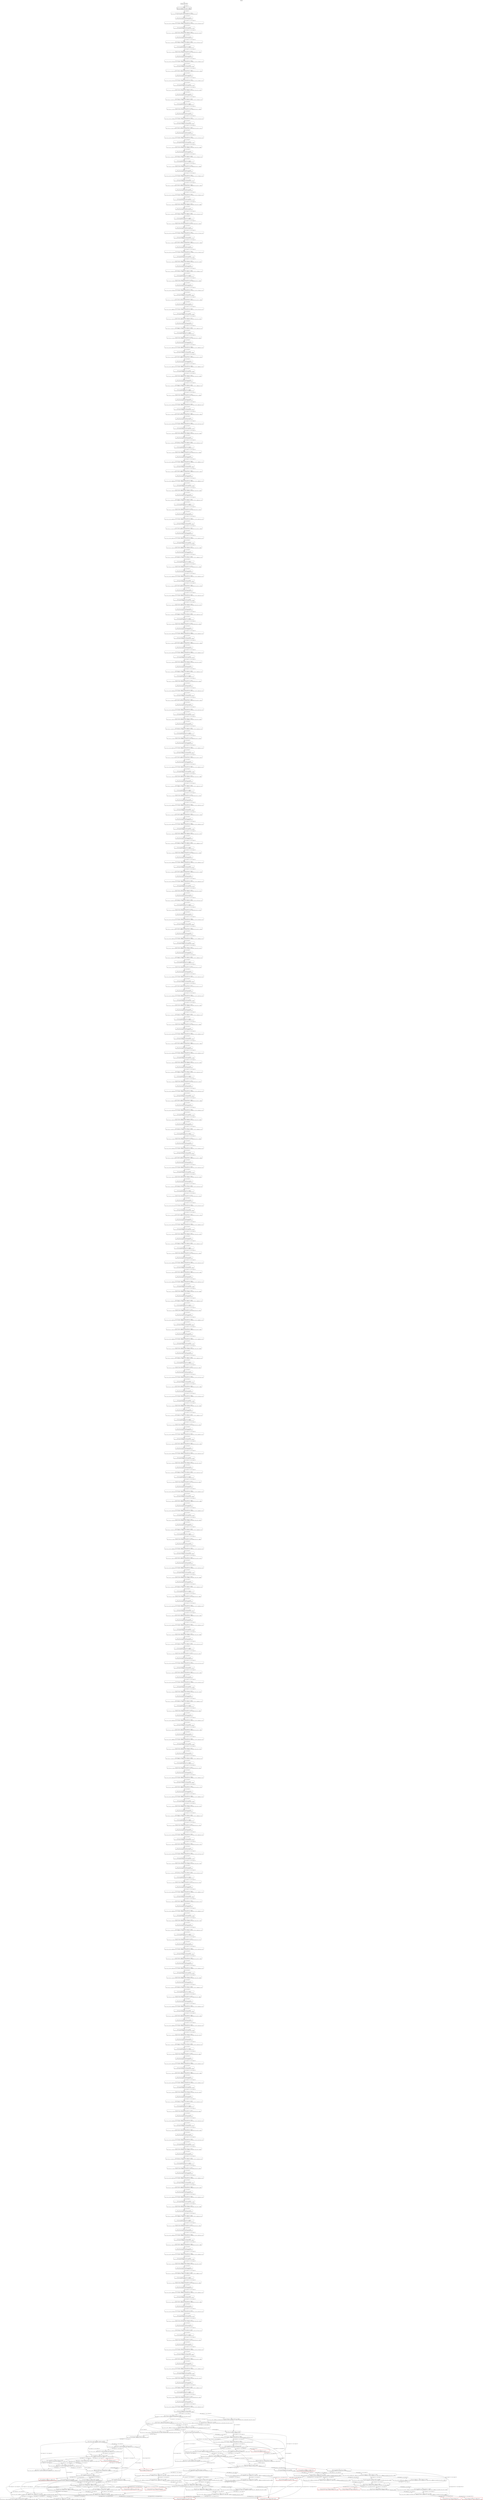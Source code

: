 digraph "" {
  label="[Büchi]"
  labelloc="t"
  node [shape="box",style="rounded",width="0.5"]
  I [label="", style=invis, height=0]
  I -> 578
  0 [label="1025\nP = { a >= 0 & b - a >= 1 & -t >= -254 }\nX = { a >= 0 & b - a >= 1 & -t >= -254 }", peripheries=2]
  0 -> 1 [label="!q & !sing & t1"]
  1 [label="1024\nP = { -b + a > -1 & a >= 0 & b >= 0 & -t >= -254 }\nX = { -b + a > -1 & a >= 0 & b - a - 3*t >= -761 & b - 2*t >= -507 & b >= 0 }"]
  1 -> 2 [label="p & !q & sing & t1"]
  2 [label="1020\nP = { -b + a >= 1 & b >= 0 & -t >= -254 }\nX = { -b + a >= 1 & b - a - 3*t >= -761 & b >= 0 }"]
  2 -> 3 [label="(!q & !sing & t1) | (!p & !sing & t1)"]
  3 [label="1021\nP = { -b + a > -1 & a >= 0 & b >= 0 & -t >= -254 }\nX = { -b + a - 3*t >= -759 & -b + a > -1 & -3*t > -760 & a >= 0 & 3*a - 3*t >= -757 & b - a - 3*t >= -761 & b >= 0 }"]
  3 -> 4 [label="!p & q & sing & t1"]
  4 [label="1018\nP = { a >= 0 & b - a >= 1 & -t >= -254 }\nX = { b - a = 1 & -3*t >= -758 & b >= 1 & 3*b - 3*t >= -754 }"]
  4 -> 5 [label="(!q & !sing & t1) | (!p & !sing & t1)"]
  5 [label="1015\nP = { -b + a > -1 & a >= 0 & b >= 0 & -t >= -254 }\nX = { -b + a > -1 & a >= 0 & b - a - 3*t >= -757 & b - 2*t >= -504 & b >= 0 & 3*b + 3*a - 6*t >= -1511 }"]
  5 -> 6 [label="p & !q & sing & t1"]
  6 [label="1012\nP = { -b + a >= 1 & b >= 0 & -t >= -254 }\nX = { -b + a >= 1 & b - a - 3*t >= -757 & b >= 0 }"]
  6 -> 7 [label="(!q & !sing & t1) | (!p & !sing & t1)"]
  7 [label="1013\nP = { -b + a > -1 & a >= 0 & b >= 0 & -t >= -254 }\nX = { -b + a > -1 & -b + a - 3*t >= -755 & -t > -252 & a - t >= -251 & a >= 0 & b - a - 3*t >= -757 & b >= 0 }"]
  7 -> 8 [label="!p & q & sing & t1"]
  8 [label="1010\nP = { a >= 0 & b - a >= 1 & -t >= -254 }\nX = { b - a = 1 & -3*t >= -754 & b - t >= -250 & b >= 1 }"]
  8 -> 9 [label="(!q & !sing & t1) | (!p & !sing & t1)"]
  9 [label="1007\nP = { -b + a > -1 & a >= 0 & b >= 0 & -t >= -254 }\nX = { -b + a > -1 & a >= 0 & b - a - 3*t >= -753 & b >= 0 & b + a - 2*t >= -501 & 3*b - 6*t >= -1504 }"]
  9 -> 10 [label="p & !q & sing & t1"]
  10 [label="1004\nP = { -b + a >= 1 & b >= 0 & -t >= -254 }\nX = { -b + a >= 1 & b - a - 3*t >= -753 & b >= 0 }"]
  10 -> 11 [label="(!q & !sing & t1) | (!p & !sing & t1)"]
  11 [label="1005\nP = { -b + a > -1 & a >= 0 & b >= 0 & -t >= -254 }\nX = { -b + a - 3*t >= -751 & -b + a > -1 & -3*t > -752 & a >= 0 & 3*a - 3*t >= -749 & b - a - 3*t >= -753 & b >= 0 }"]
  11 -> 12 [label="!p & q & sing & t1"]
  12 [label="1002\nP = { a >= 0 & b - a >= 1 & -t >= -254 }\nX = { b - a = 1 & -t >= -250 & b >= 1 & 3*b - 3*t >= -746 }"]
  12 -> 13 [label="(!q & !sing & t1) | (!p & !sing & t1)"]
  13 [label="999\nP = { -b + a > -1 & a >= 0 & b >= 0 & -t >= -254 }\nX = { -b + a > -1 & a >= 0 & b - a - 3*t >= -749 & b >= 0 & 3*b - 6*t >= -1496 & 3*b + 3*a - 6*t >= -1495 }"]
  13 -> 14 [label="p & !q & sing & t1"]
  14 [label="996\nP = { -b + a >= 1 & b >= 0 & -t >= -254 }\nX = { -b + a >= 1 & b - a - 3*t >= -749 & b >= 0 }"]
  14 -> 15 [label="(!q & !sing & t1) | (!p & !sing & t1)"]
  15 [label="997\nP = { -b + a > -1 & a >= 0 & b >= 0 & -t >= -254 }\nX = { -b + a - 3*t >= -747 & -b + a > -1 & -3*t > -748 & a >= 0 & 3*a - 3*t >= -745 & b - a - 3*t >= -749 & b >= 0 }"]
  15 -> 16 [label="!p & q & sing & t1"]
  16 [label="994\nP = { a >= 0 & b - a >= 1 & -t >= -254 }\nX = { b - a = 1 & -3*t >= -746 & b >= 1 & 3*b - 3*t >= -742 }"]
  16 -> 17 [label="(!q & !sing & t1) | (!p & !sing & t1)"]
  17 [label="991\nP = { -b + a > -1 & a >= 0 & b >= 0 & -t >= -254 }\nX = { -b + a > -1 & a >= 0 & b - a - 3*t >= -745 & b - 2*t >= -496 & b >= 0 & 3*b + 3*a - 6*t >= -1487 }"]
  17 -> 18 [label="p & !q & sing & t1"]
  18 [label="988\nP = { -b + a >= 1 & b >= 0 & -t >= -254 }\nX = { -b + a >= 1 & b - a - 3*t >= -745 & b >= 0 }"]
  18 -> 19 [label="(!q & !sing & t1) | (!p & !sing & t1)"]
  19 [label="989\nP = { -b + a > -1 & a >= 0 & b >= 0 & -t >= -254 }\nX = { -b + a > -1 & -b + a - 3*t >= -743 & -t > -248 & a - t >= -247 & a >= 0 & b - a - 3*t >= -745 & b >= 0 }"]
  19 -> 20 [label="!p & q & sing & t1"]
  20 [label="986\nP = { a >= 0 & b - a >= 1 & -t >= -254 }\nX = { b - a = 1 & -3*t >= -742 & b - t >= -246 & b >= 1 }"]
  20 -> 21 [label="(!q & !sing & t1) | (!p & !sing & t1)"]
  21 [label="983\nP = { -b + a > -1 & a >= 0 & b >= 0 & -t >= -254 }\nX = { -b + a > -1 & a >= 0 & b - a - 3*t >= -741 & b >= 0 & b + a - 2*t >= -493 & 3*b - 6*t >= -1480 }"]
  21 -> 22 [label="p & !q & sing & t1"]
  22 [label="980\nP = { -b + a >= 1 & b >= 0 & -t >= -254 }\nX = { -b + a >= 1 & b - a - 3*t >= -741 & b >= 0 }"]
  22 -> 23 [label="(!q & !sing & t1) | (!p & !sing & t1)"]
  23 [label="981\nP = { -b + a > -1 & a >= 0 & b >= 0 & -t >= -254 }\nX = { -b + a - 3*t >= -739 & -b + a > -1 & -3*t > -740 & a >= 0 & 3*a - 3*t >= -737 & b - a - 3*t >= -741 & b >= 0 }"]
  23 -> 24 [label="!p & q & sing & t1"]
  24 [label="978\nP = { a >= 0 & b - a >= 1 & -t >= -254 }\nX = { b - a = 1 & -t >= -246 & b >= 1 & 3*b - 3*t >= -734 }"]
  24 -> 25 [label="(!q & !sing & t1) | (!p & !sing & t1)"]
  25 [label="975\nP = { -b + a > -1 & a >= 0 & b >= 0 & -t >= -254 }\nX = { -b + a > -1 & a >= 0 & b - a - 3*t >= -737 & b >= 0 & 3*b - 6*t >= -1472 & 3*b + 3*a - 6*t >= -1471 }"]
  25 -> 26 [label="p & !q & sing & t1"]
  26 [label="972\nP = { -b + a >= 1 & b >= 0 & -t >= -254 }\nX = { -b + a >= 1 & b - a - 3*t >= -737 & b >= 0 }"]
  26 -> 27 [label="(!q & !sing & t1) | (!p & !sing & t1)"]
  27 [label="973\nP = { -b + a > -1 & a >= 0 & b >= 0 & -t >= -254 }\nX = { -b + a - 3*t >= -735 & -b + a > -1 & -3*t > -736 & a >= 0 & 3*a - 3*t >= -733 & b - a - 3*t >= -737 & b >= 0 }"]
  27 -> 28 [label="!p & q & sing & t1"]
  28 [label="970\nP = { a >= 0 & b - a >= 1 & -t >= -254 }\nX = { b - a = 1 & -3*t >= -734 & b >= 1 & 3*b - 3*t >= -730 }"]
  28 -> 29 [label="(!q & !sing & t1) | (!p & !sing & t1)"]
  29 [label="967\nP = { -b + a > -1 & a >= 0 & b >= 0 & -t >= -254 }\nX = { -b + a > -1 & a >= 0 & b - a - 3*t >= -733 & b - 2*t >= -488 & b >= 0 & 3*b + 3*a - 6*t >= -1463 }"]
  29 -> 30 [label="p & !q & sing & t1"]
  30 [label="964\nP = { -b + a >= 1 & b >= 0 & -t >= -254 }\nX = { -b + a >= 1 & b - a - 3*t >= -733 & b >= 0 }"]
  30 -> 31 [label="(!q & !sing & t1) | (!p & !sing & t1)"]
  31 [label="965\nP = { -b + a > -1 & a >= 0 & b >= 0 & -t >= -254 }\nX = { -b + a > -1 & -b + a - 3*t >= -731 & -t > -244 & a - t >= -243 & a >= 0 & b - a - 3*t >= -733 & b >= 0 }"]
  31 -> 32 [label="!p & q & sing & t1"]
  32 [label="962\nP = { a >= 0 & b - a >= 1 & -t >= -254 }\nX = { b - a = 1 & -3*t >= -730 & b - t >= -242 & b >= 1 }"]
  32 -> 33 [label="(!q & !sing & t1) | (!p & !sing & t1)"]
  33 [label="959\nP = { -b + a > -1 & a >= 0 & b >= 0 & -t >= -254 }\nX = { -b + a > -1 & a >= 0 & b - a - 3*t >= -729 & b >= 0 & b + a - 2*t >= -485 & 3*b - 6*t >= -1456 }"]
  33 -> 34 [label="p & !q & sing & t1"]
  34 [label="956\nP = { -b + a >= 1 & b >= 0 & -t >= -254 }\nX = { -b + a >= 1 & b - a - 3*t >= -729 & b >= 0 }"]
  34 -> 35 [label="(!q & !sing & t1) | (!p & !sing & t1)"]
  35 [label="957\nP = { -b + a > -1 & a >= 0 & b >= 0 & -t >= -254 }\nX = { -b + a - 3*t >= -727 & -b + a > -1 & -3*t > -728 & a >= 0 & 3*a - 3*t >= -725 & b - a - 3*t >= -729 & b >= 0 }"]
  35 -> 36 [label="!p & q & sing & t1"]
  36 [label="954\nP = { a >= 0 & b - a >= 1 & -t >= -254 }\nX = { b - a = 1 & -t >= -242 & b >= 1 & 3*b - 3*t >= -722 }"]
  36 -> 37 [label="(!q & !sing & t1) | (!p & !sing & t1)"]
  37 [label="951\nP = { -b + a > -1 & a >= 0 & b >= 0 & -t >= -254 }\nX = { -b + a > -1 & a >= 0 & b - a - 3*t >= -725 & b >= 0 & 3*b - 6*t >= -1448 & 3*b + 3*a - 6*t >= -1447 }"]
  37 -> 38 [label="p & !q & sing & t1"]
  38 [label="948\nP = { -b + a >= 1 & b >= 0 & -t >= -254 }\nX = { -b + a >= 1 & b - a - 3*t >= -725 & b >= 0 }"]
  38 -> 39 [label="(!q & !sing & t1) | (!p & !sing & t1)"]
  39 [label="949\nP = { -b + a > -1 & a >= 0 & b >= 0 & -t >= -254 }\nX = { -b + a - 3*t >= -723 & -b + a > -1 & -3*t > -724 & a >= 0 & 3*a - 3*t >= -721 & b - a - 3*t >= -725 & b >= 0 }"]
  39 -> 40 [label="!p & q & sing & t1"]
  40 [label="946\nP = { a >= 0 & b - a >= 1 & -t >= -254 }\nX = { b - a = 1 & -3*t >= -722 & b >= 1 & 3*b - 3*t >= -718 }"]
  40 -> 41 [label="(!q & !sing & t1) | (!p & !sing & t1)"]
  41 [label="943\nP = { -b + a > -1 & a >= 0 & b >= 0 & -t >= -254 }\nX = { -b + a > -1 & a >= 0 & b - a - 3*t >= -721 & b - 2*t >= -480 & b >= 0 & 3*b + 3*a - 6*t >= -1439 }"]
  41 -> 42 [label="p & !q & sing & t1"]
  42 [label="940\nP = { -b + a >= 1 & b >= 0 & -t >= -254 }\nX = { -b + a >= 1 & b - a - 3*t >= -721 & b >= 0 }"]
  42 -> 43 [label="(!q & !sing & t1) | (!p & !sing & t1)"]
  43 [label="941\nP = { -b + a > -1 & a >= 0 & b >= 0 & -t >= -254 }\nX = { -b + a > -1 & -b + a - 3*t >= -719 & -t > -240 & a - t >= -239 & a >= 0 & b - a - 3*t >= -721 & b >= 0 }"]
  43 -> 44 [label="!p & q & sing & t1"]
  44 [label="938\nP = { a >= 0 & b - a >= 1 & -t >= -254 }\nX = { b - a = 1 & -3*t >= -718 & b - t >= -238 & b >= 1 }"]
  44 -> 45 [label="(!q & !sing & t1) | (!p & !sing & t1)"]
  45 [label="935\nP = { -b + a > -1 & a >= 0 & b >= 0 & -t >= -254 }\nX = { -b + a > -1 & a >= 0 & b - a - 3*t >= -717 & b >= 0 & b + a - 2*t >= -477 & 3*b - 6*t >= -1432 }"]
  45 -> 46 [label="p & !q & sing & t1"]
  46 [label="932\nP = { -b + a >= 1 & b >= 0 & -t >= -254 }\nX = { -b + a >= 1 & b - a - 3*t >= -717 & b >= 0 }"]
  46 -> 47 [label="(!q & !sing & t1) | (!p & !sing & t1)"]
  47 [label="933\nP = { -b + a > -1 & a >= 0 & b >= 0 & -t >= -254 }\nX = { -b + a - 3*t >= -715 & -b + a > -1 & -3*t > -716 & a >= 0 & 3*a - 3*t >= -713 & b - a - 3*t >= -717 & b >= 0 }"]
  47 -> 48 [label="!p & q & sing & t1"]
  48 [label="930\nP = { a >= 0 & b - a >= 1 & -t >= -254 }\nX = { b - a = 1 & -t >= -238 & b >= 1 & 3*b - 3*t >= -710 }"]
  48 -> 49 [label="(!q & !sing & t1) | (!p & !sing & t1)"]
  49 [label="927\nP = { -b + a > -1 & a >= 0 & b >= 0 & -t >= -254 }\nX = { -b + a > -1 & a >= 0 & b - a - 3*t >= -713 & b >= 0 & 3*b - 6*t >= -1424 & 3*b + 3*a - 6*t >= -1423 }"]
  49 -> 50 [label="p & !q & sing & t1"]
  50 [label="924\nP = { -b + a >= 1 & b >= 0 & -t >= -254 }\nX = { -b + a >= 1 & b - a - 3*t >= -713 & b >= 0 }"]
  50 -> 51 [label="(!q & !sing & t1) | (!p & !sing & t1)"]
  51 [label="925\nP = { -b + a > -1 & a >= 0 & b >= 0 & -t >= -254 }\nX = { -b + a - 3*t >= -711 & -b + a > -1 & -3*t > -712 & a >= 0 & 3*a - 3*t >= -709 & b - a - 3*t >= -713 & b >= 0 }"]
  51 -> 52 [label="!p & q & sing & t1"]
  52 [label="922\nP = { a >= 0 & b - a >= 1 & -t >= -254 }\nX = { b - a = 1 & -3*t >= -710 & b >= 1 & 3*b - 3*t >= -706 }"]
  52 -> 53 [label="(!q & !sing & t1) | (!p & !sing & t1)"]
  53 [label="919\nP = { -b + a > -1 & a >= 0 & b >= 0 & -t >= -254 }\nX = { -b + a > -1 & a >= 0 & b - a - 3*t >= -709 & b - 2*t >= -472 & b >= 0 & 3*b + 3*a - 6*t >= -1415 }"]
  53 -> 54 [label="p & !q & sing & t1"]
  54 [label="916\nP = { -b + a >= 1 & b >= 0 & -t >= -254 }\nX = { -b + a >= 1 & b - a - 3*t >= -709 & b >= 0 }"]
  54 -> 55 [label="(!q & !sing & t1) | (!p & !sing & t1)"]
  55 [label="917\nP = { -b + a > -1 & a >= 0 & b >= 0 & -t >= -254 }\nX = { -b + a > -1 & -b + a - 3*t >= -707 & -t > -236 & a - t >= -235 & a >= 0 & b - a - 3*t >= -709 & b >= 0 }"]
  55 -> 56 [label="!p & q & sing & t1"]
  56 [label="914\nP = { a >= 0 & b - a >= 1 & -t >= -254 }\nX = { b - a = 1 & -3*t >= -706 & b - t >= -234 & b >= 1 }"]
  56 -> 57 [label="(!q & !sing & t1) | (!p & !sing & t1)"]
  57 [label="911\nP = { -b + a > -1 & a >= 0 & b >= 0 & -t >= -254 }\nX = { -b + a > -1 & a >= 0 & b - a - 3*t >= -705 & b >= 0 & b + a - 2*t >= -469 & 3*b - 6*t >= -1408 }"]
  57 -> 58 [label="p & !q & sing & t1"]
  58 [label="908\nP = { -b + a >= 1 & b >= 0 & -t >= -254 }\nX = { -b + a >= 1 & b - a - 3*t >= -705 & b >= 0 }"]
  58 -> 59 [label="(!q & !sing & t1) | (!p & !sing & t1)"]
  59 [label="909\nP = { -b + a > -1 & a >= 0 & b >= 0 & -t >= -254 }\nX = { -b + a - 3*t >= -703 & -b + a > -1 & -3*t > -704 & a >= 0 & 3*a - 3*t >= -701 & b - a - 3*t >= -705 & b >= 0 }"]
  59 -> 60 [label="!p & q & sing & t1"]
  60 [label="906\nP = { a >= 0 & b - a >= 1 & -t >= -254 }\nX = { b - a = 1 & -t >= -234 & b >= 1 & 3*b - 3*t >= -698 }"]
  60 -> 61 [label="(!q & !sing & t1) | (!p & !sing & t1)"]
  61 [label="903\nP = { -b + a > -1 & a >= 0 & b >= 0 & -t >= -254 }\nX = { -b + a > -1 & a >= 0 & b - a - 3*t >= -701 & b >= 0 & 3*b - 6*t >= -1400 & 3*b + 3*a - 6*t >= -1399 }"]
  61 -> 62 [label="p & !q & sing & t1"]
  62 [label="900\nP = { -b + a >= 1 & b >= 0 & -t >= -254 }\nX = { -b + a >= 1 & b - a - 3*t >= -701 & b >= 0 }"]
  62 -> 63 [label="(!q & !sing & t1) | (!p & !sing & t1)"]
  63 [label="901\nP = { -b + a > -1 & a >= 0 & b >= 0 & -t >= -254 }\nX = { -b + a - 3*t >= -699 & -b + a > -1 & -3*t > -700 & a >= 0 & 3*a - 3*t >= -697 & b - a - 3*t >= -701 & b >= 0 }"]
  63 -> 64 [label="!p & q & sing & t1"]
  64 [label="898\nP = { a >= 0 & b - a >= 1 & -t >= -254 }\nX = { b - a = 1 & -3*t >= -698 & b >= 1 & 3*b - 3*t >= -694 }"]
  64 -> 65 [label="(!q & !sing & t1) | (!p & !sing & t1)"]
  65 [label="895\nP = { -b + a > -1 & a >= 0 & b >= 0 & -t >= -254 }\nX = { -b + a > -1 & a >= 0 & b - a - 3*t >= -697 & b - 2*t >= -464 & b >= 0 & 3*b + 3*a - 6*t >= -1391 }"]
  65 -> 66 [label="p & !q & sing & t1"]
  66 [label="892\nP = { -b + a >= 1 & b >= 0 & -t >= -254 }\nX = { -b + a >= 1 & b - a - 3*t >= -697 & b >= 0 }"]
  66 -> 67 [label="(!q & !sing & t1) | (!p & !sing & t1)"]
  67 [label="893\nP = { -b + a > -1 & a >= 0 & b >= 0 & -t >= -254 }\nX = { -b + a > -1 & -b + a - 3*t >= -695 & -t > -232 & a - t >= -231 & a >= 0 & b - a - 3*t >= -697 & b >= 0 }"]
  67 -> 68 [label="!p & q & sing & t1"]
  68 [label="890\nP = { a >= 0 & b - a >= 1 & -t >= -254 }\nX = { b - a = 1 & -3*t >= -694 & b - t >= -230 & b >= 1 }"]
  68 -> 69 [label="(!q & !sing & t1) | (!p & !sing & t1)"]
  69 [label="887\nP = { -b + a > -1 & a >= 0 & b >= 0 & -t >= -254 }\nX = { -b + a > -1 & a >= 0 & b - a - 3*t >= -693 & b >= 0 & b + a - 2*t >= -461 & 3*b - 6*t >= -1384 }"]
  69 -> 70 [label="p & !q & sing & t1"]
  70 [label="884\nP = { -b + a >= 1 & b >= 0 & -t >= -254 }\nX = { -b + a >= 1 & b - a - 3*t >= -693 & b >= 0 }"]
  70 -> 71 [label="(!q & !sing & t1) | (!p & !sing & t1)"]
  71 [label="885\nP = { -b + a > -1 & a >= 0 & b >= 0 & -t >= -254 }\nX = { -b + a - 3*t >= -691 & -b + a > -1 & -3*t > -692 & a >= 0 & 3*a - 3*t >= -689 & b - a - 3*t >= -693 & b >= 0 }"]
  71 -> 72 [label="!p & q & sing & t1"]
  72 [label="882\nP = { a >= 0 & b - a >= 1 & -t >= -254 }\nX = { b - a = 1 & -t >= -230 & b >= 1 & 3*b - 3*t >= -686 }"]
  72 -> 73 [label="(!q & !sing & t1) | (!p & !sing & t1)"]
  73 [label="879\nP = { -b + a > -1 & a >= 0 & b >= 0 & -t >= -254 }\nX = { -b + a > -1 & a >= 0 & b - a - 3*t >= -689 & b >= 0 & 3*b - 6*t >= -1376 & 3*b + 3*a - 6*t >= -1375 }"]
  73 -> 74 [label="p & !q & sing & t1"]
  74 [label="876\nP = { -b + a >= 1 & b >= 0 & -t >= -254 }\nX = { -b + a >= 1 & b - a - 3*t >= -689 & b >= 0 }"]
  74 -> 75 [label="(!q & !sing & t1) | (!p & !sing & t1)"]
  75 [label="877\nP = { -b + a > -1 & a >= 0 & b >= 0 & -t >= -254 }\nX = { -b + a - 3*t >= -687 & -b + a > -1 & -3*t > -688 & a >= 0 & 3*a - 3*t >= -685 & b - a - 3*t >= -689 & b >= 0 }"]
  75 -> 76 [label="!p & q & sing & t1"]
  76 [label="874\nP = { a >= 0 & b - a >= 1 & -t >= -254 }\nX = { b - a = 1 & -3*t >= -686 & b >= 1 & 3*b - 3*t >= -682 }"]
  76 -> 77 [label="(!q & !sing & t1) | (!p & !sing & t1)"]
  77 [label="871\nP = { -b + a > -1 & a >= 0 & b >= 0 & -t >= -254 }\nX = { -b + a > -1 & a >= 0 & b - a - 3*t >= -685 & b - 2*t >= -456 & b >= 0 & 3*b + 3*a - 6*t >= -1367 }"]
  77 -> 78 [label="p & !q & sing & t1"]
  78 [label="868\nP = { -b + a >= 1 & b >= 0 & -t >= -254 }\nX = { -b + a >= 1 & b - a - 3*t >= -685 & b >= 0 }"]
  78 -> 79 [label="(!q & !sing & t1) | (!p & !sing & t1)"]
  79 [label="869\nP = { -b + a > -1 & a >= 0 & b >= 0 & -t >= -254 }\nX = { -b + a > -1 & -b + a - 3*t >= -683 & -t > -228 & a - t >= -227 & a >= 0 & b - a - 3*t >= -685 & b >= 0 }"]
  79 -> 80 [label="!p & q & sing & t1"]
  80 [label="866\nP = { a >= 0 & b - a >= 1 & -t >= -254 }\nX = { b - a = 1 & -3*t >= -682 & b - t >= -226 & b >= 1 }"]
  80 -> 81 [label="(!q & !sing & t1) | (!p & !sing & t1)"]
  81 [label="863\nP = { -b + a > -1 & a >= 0 & b >= 0 & -t >= -254 }\nX = { -b + a > -1 & a >= 0 & b - a - 3*t >= -681 & b >= 0 & b + a - 2*t >= -453 & 3*b - 6*t >= -1360 }"]
  81 -> 82 [label="p & !q & sing & t1"]
  82 [label="860\nP = { -b + a >= 1 & b >= 0 & -t >= -254 }\nX = { -b + a >= 1 & b - a - 3*t >= -681 & b >= 0 }"]
  82 -> 83 [label="(!q & !sing & t1) | (!p & !sing & t1)"]
  83 [label="861\nP = { -b + a > -1 & a >= 0 & b >= 0 & -t >= -254 }\nX = { -b + a - 3*t >= -679 & -b + a > -1 & -3*t > -680 & a >= 0 & 3*a - 3*t >= -677 & b - a - 3*t >= -681 & b >= 0 }"]
  83 -> 84 [label="!p & q & sing & t1"]
  84 [label="858\nP = { a >= 0 & b - a >= 1 & -t >= -254 }\nX = { b - a = 1 & -t >= -226 & b >= 1 & 3*b - 3*t >= -674 }"]
  84 -> 85 [label="(!q & !sing & t1) | (!p & !sing & t1)"]
  85 [label="855\nP = { -b + a > -1 & a >= 0 & b >= 0 & -t >= -254 }\nX = { -b + a > -1 & a >= 0 & b - a - 3*t >= -677 & b >= 0 & 3*b - 6*t >= -1352 & 3*b + 3*a - 6*t >= -1351 }"]
  85 -> 86 [label="p & !q & sing & t1"]
  86 [label="852\nP = { -b + a >= 1 & b >= 0 & -t >= -254 }\nX = { -b + a >= 1 & b - a - 3*t >= -677 & b >= 0 }"]
  86 -> 87 [label="(!q & !sing & t1) | (!p & !sing & t1)"]
  87 [label="853\nP = { -b + a > -1 & a >= 0 & b >= 0 & -t >= -254 }\nX = { -b + a - 3*t >= -675 & -b + a > -1 & -3*t > -676 & a >= 0 & 3*a - 3*t >= -673 & b - a - 3*t >= -677 & b >= 0 }"]
  87 -> 88 [label="!p & q & sing & t1"]
  88 [label="850\nP = { a >= 0 & b - a >= 1 & -t >= -254 }\nX = { b - a = 1 & -3*t >= -674 & b >= 1 & 3*b - 3*t >= -670 }"]
  88 -> 89 [label="(!q & !sing & t1) | (!p & !sing & t1)"]
  89 [label="847\nP = { -b + a > -1 & a >= 0 & b >= 0 & -t >= -254 }\nX = { -b + a > -1 & a >= 0 & b - a - 3*t >= -673 & b - 2*t >= -448 & b >= 0 & 3*b + 3*a - 6*t >= -1343 }"]
  89 -> 90 [label="p & !q & sing & t1"]
  90 [label="844\nP = { -b + a >= 1 & b >= 0 & -t >= -254 }\nX = { -b + a >= 1 & b - a - 3*t >= -673 & b >= 0 }"]
  90 -> 91 [label="(!q & !sing & t1) | (!p & !sing & t1)"]
  91 [label="845\nP = { -b + a > -1 & a >= 0 & b >= 0 & -t >= -254 }\nX = { -b + a > -1 & -b + a - 3*t >= -671 & -t > -224 & a - t >= -223 & a >= 0 & b - a - 3*t >= -673 & b >= 0 }"]
  91 -> 92 [label="!p & q & sing & t1"]
  92 [label="842\nP = { a >= 0 & b - a >= 1 & -t >= -254 }\nX = { b - a = 1 & -3*t >= -670 & b - t >= -222 & b >= 1 }"]
  92 -> 93 [label="(!q & !sing & t1) | (!p & !sing & t1)"]
  93 [label="839\nP = { -b + a > -1 & a >= 0 & b >= 0 & -t >= -254 }\nX = { -b + a > -1 & a >= 0 & b - a - 3*t >= -669 & b >= 0 & b + a - 2*t >= -445 & 3*b - 6*t >= -1336 }"]
  93 -> 94 [label="p & !q & sing & t1"]
  94 [label="836\nP = { -b + a >= 1 & b >= 0 & -t >= -254 }\nX = { -b + a >= 1 & b - a - 3*t >= -669 & b >= 0 }"]
  94 -> 95 [label="(!q & !sing & t1) | (!p & !sing & t1)"]
  95 [label="837\nP = { -b + a > -1 & a >= 0 & b >= 0 & -t >= -254 }\nX = { -b + a - 3*t >= -667 & -b + a > -1 & -3*t > -668 & a >= 0 & 3*a - 3*t >= -665 & b - a - 3*t >= -669 & b >= 0 }"]
  95 -> 96 [label="!p & q & sing & t1"]
  96 [label="834\nP = { a >= 0 & b - a >= 1 & -t >= -254 }\nX = { b - a = 1 & -t >= -222 & b >= 1 & 3*b - 3*t >= -662 }"]
  96 -> 97 [label="(!q & !sing & t1) | (!p & !sing & t1)"]
  97 [label="831\nP = { -b + a > -1 & a >= 0 & b >= 0 & -t >= -254 }\nX = { -b + a > -1 & a >= 0 & b - a - 3*t >= -665 & b >= 0 & 3*b - 6*t >= -1328 & 3*b + 3*a - 6*t >= -1327 }"]
  97 -> 98 [label="p & !q & sing & t1"]
  98 [label="828\nP = { -b + a >= 1 & b >= 0 & -t >= -254 }\nX = { -b + a >= 1 & b - a - 3*t >= -665 & b >= 0 }"]
  98 -> 99 [label="(!q & !sing & t1) | (!p & !sing & t1)"]
  99 [label="829\nP = { -b + a > -1 & a >= 0 & b >= 0 & -t >= -254 }\nX = { -b + a - 3*t >= -663 & -b + a > -1 & -3*t > -664 & a >= 0 & 3*a - 3*t >= -661 & b - a - 3*t >= -665 & b >= 0 }"]
  99 -> 100 [label="!p & q & sing & t1"]
  100 [label="826\nP = { a >= 0 & b - a >= 1 & -t >= -254 }\nX = { b - a = 1 & -3*t >= -662 & b >= 1 & 3*b - 3*t >= -658 }"]
  100 -> 101 [label="(!q & !sing & t1) | (!p & !sing & t1)"]
  101 [label="823\nP = { -b + a > -1 & a >= 0 & b >= 0 & -t >= -254 }\nX = { -b + a > -1 & a >= 0 & b - a - 3*t >= -661 & b - 2*t >= -440 & b >= 0 & 3*b + 3*a - 6*t >= -1319 }"]
  101 -> 102 [label="p & !q & sing & t1"]
  102 [label="820\nP = { -b + a >= 1 & b >= 0 & -t >= -254 }\nX = { -b + a >= 1 & b - a - 3*t >= -661 & b >= 0 }"]
  102 -> 103 [label="(!q & !sing & t1) | (!p & !sing & t1)"]
  103 [label="821\nP = { -b + a > -1 & a >= 0 & b >= 0 & -t >= -254 }\nX = { -b + a > -1 & -b + a - 3*t >= -659 & -t > -220 & a - t >= -219 & a >= 0 & b - a - 3*t >= -661 & b >= 0 }"]
  103 -> 104 [label="!p & q & sing & t1"]
  104 [label="818\nP = { a >= 0 & b - a >= 1 & -t >= -254 }\nX = { b - a = 1 & -3*t >= -658 & b - t >= -218 & b >= 1 }"]
  104 -> 105 [label="(!q & !sing & t1) | (!p & !sing & t1)"]
  105 [label="815\nP = { -b + a > -1 & a >= 0 & b >= 0 & -t >= -254 }\nX = { -b + a > -1 & a >= 0 & b - a - 3*t >= -657 & b >= 0 & b + a - 2*t >= -437 & 3*b - 6*t >= -1312 }"]
  105 -> 106 [label="p & !q & sing & t1"]
  106 [label="812\nP = { -b + a >= 1 & b >= 0 & -t >= -254 }\nX = { -b + a >= 1 & b - a - 3*t >= -657 & b >= 0 }"]
  106 -> 107 [label="(!q & !sing & t1) | (!p & !sing & t1)"]
  107 [label="813\nP = { -b + a > -1 & a >= 0 & b >= 0 & -t >= -254 }\nX = { -b + a - 3*t >= -655 & -b + a > -1 & -3*t > -656 & a >= 0 & 3*a - 3*t >= -653 & b - a - 3*t >= -657 & b >= 0 }"]
  107 -> 108 [label="!p & q & sing & t1"]
  108 [label="810\nP = { a >= 0 & b - a >= 1 & -t >= -254 }\nX = { b - a = 1 & -t >= -218 & b >= 1 & 3*b - 3*t >= -650 }"]
  108 -> 109 [label="(!q & !sing & t1) | (!p & !sing & t1)"]
  109 [label="807\nP = { -b + a > -1 & a >= 0 & b >= 0 & -t >= -254 }\nX = { -b + a > -1 & a >= 0 & b - a - 3*t >= -653 & b >= 0 & 3*b - 6*t >= -1304 & 3*b + 3*a - 6*t >= -1303 }"]
  109 -> 110 [label="p & !q & sing & t1"]
  110 [label="804\nP = { -b + a >= 1 & b >= 0 & -t >= -254 }\nX = { -b + a >= 1 & b - a - 3*t >= -653 & b >= 0 }"]
  110 -> 111 [label="(!q & !sing & t1) | (!p & !sing & t1)"]
  111 [label="805\nP = { -b + a > -1 & a >= 0 & b >= 0 & -t >= -254 }\nX = { -b + a - 3*t >= -651 & -b + a > -1 & -3*t > -652 & a >= 0 & 3*a - 3*t >= -649 & b - a - 3*t >= -653 & b >= 0 }"]
  111 -> 112 [label="!p & q & sing & t1"]
  112 [label="802\nP = { a >= 0 & b - a >= 1 & -t >= -254 }\nX = { b - a = 1 & -3*t >= -650 & b >= 1 & 3*b - 3*t >= -646 }"]
  112 -> 113 [label="(!q & !sing & t1) | (!p & !sing & t1)"]
  113 [label="799\nP = { -b + a > -1 & a >= 0 & b >= 0 & -t >= -254 }\nX = { -b + a > -1 & a >= 0 & b - a - 3*t >= -649 & b - 2*t >= -432 & b >= 0 & 3*b + 3*a - 6*t >= -1295 }"]
  113 -> 114 [label="p & !q & sing & t1"]
  114 [label="796\nP = { -b + a >= 1 & b >= 0 & -t >= -254 }\nX = { -b + a >= 1 & b - a - 3*t >= -649 & b >= 0 }"]
  114 -> 115 [label="(!q & !sing & t1) | (!p & !sing & t1)"]
  115 [label="797\nP = { -b + a > -1 & a >= 0 & b >= 0 & -t >= -254 }\nX = { -b + a > -1 & -b + a - 3*t >= -647 & -t > -216 & a - t >= -215 & a >= 0 & b - a - 3*t >= -649 & b >= 0 }"]
  115 -> 116 [label="!p & q & sing & t1"]
  116 [label="794\nP = { a >= 0 & b - a >= 1 & -t >= -254 }\nX = { b - a = 1 & -3*t >= -646 & b - t >= -214 & b >= 1 }"]
  116 -> 117 [label="(!q & !sing & t1) | (!p & !sing & t1)"]
  117 [label="791\nP = { -b + a > -1 & a >= 0 & b >= 0 & -t >= -254 }\nX = { -b + a > -1 & a >= 0 & b - a - 3*t >= -645 & b >= 0 & b + a - 2*t >= -429 & 3*b - 6*t >= -1288 }"]
  117 -> 118 [label="p & !q & sing & t1"]
  118 [label="788\nP = { -b + a >= 1 & b >= 0 & -t >= -254 }\nX = { -b + a >= 1 & b - a - 3*t >= -645 & b >= 0 }"]
  118 -> 119 [label="(!q & !sing & t1) | (!p & !sing & t1)"]
  119 [label="789\nP = { -b + a > -1 & a >= 0 & b >= 0 & -t >= -254 }\nX = { -b + a - 3*t >= -643 & -b + a > -1 & -3*t > -644 & a >= 0 & 3*a - 3*t >= -641 & b - a - 3*t >= -645 & b >= 0 }"]
  119 -> 120 [label="!p & q & sing & t1"]
  120 [label="786\nP = { a >= 0 & b - a >= 1 & -t >= -254 }\nX = { b - a = 1 & -t >= -214 & b >= 1 & 3*b - 3*t >= -638 }"]
  120 -> 121 [label="(!q & !sing & t1) | (!p & !sing & t1)"]
  121 [label="783\nP = { -b + a > -1 & a >= 0 & b >= 0 & -t >= -254 }\nX = { -b + a > -1 & a >= 0 & b - a - 3*t >= -641 & b >= 0 & 3*b - 6*t >= -1280 & 3*b + 3*a - 6*t >= -1279 }"]
  121 -> 122 [label="p & !q & sing & t1"]
  122 [label="780\nP = { -b + a >= 1 & b >= 0 & -t >= -254 }\nX = { -b + a >= 1 & b - a - 3*t >= -641 & b >= 0 }"]
  122 -> 123 [label="(!q & !sing & t1) | (!p & !sing & t1)"]
  123 [label="781\nP = { -b + a > -1 & a >= 0 & b >= 0 & -t >= -254 }\nX = { -b + a - 3*t >= -639 & -b + a > -1 & -3*t > -640 & a >= 0 & 3*a - 3*t >= -637 & b - a - 3*t >= -641 & b >= 0 }"]
  123 -> 124 [label="!p & q & sing & t1"]
  124 [label="778\nP = { a >= 0 & b - a >= 1 & -t >= -254 }\nX = { b - a = 1 & -3*t >= -638 & b >= 1 & 3*b - 3*t >= -634 }"]
  124 -> 125 [label="(!q & !sing & t1) | (!p & !sing & t1)"]
  125 [label="775\nP = { -b + a > -1 & a >= 0 & b >= 0 & -t >= -254 }\nX = { -b + a > -1 & a >= 0 & b - a - 3*t >= -637 & b - 2*t >= -424 & b >= 0 & 3*b + 3*a - 6*t >= -1271 }"]
  125 -> 126 [label="p & !q & sing & t1"]
  126 [label="772\nP = { -b + a >= 1 & b >= 0 & -t >= -254 }\nX = { -b + a >= 1 & b - a - 3*t >= -637 & b >= 0 }"]
  126 -> 127 [label="(!q & !sing & t1) | (!p & !sing & t1)"]
  127 [label="773\nP = { -b + a > -1 & a >= 0 & b >= 0 & -t >= -254 }\nX = { -b + a > -1 & -b + a - 3*t >= -635 & -t > -212 & a - t >= -211 & a >= 0 & b - a - 3*t >= -637 & b >= 0 }"]
  127 -> 128 [label="!p & q & sing & t1"]
  128 [label="770\nP = { a >= 0 & b - a >= 1 & -t >= -254 }\nX = { b - a = 1 & -3*t >= -634 & b - t >= -210 & b >= 1 }"]
  128 -> 129 [label="(!q & !sing & t1) | (!p & !sing & t1)"]
  129 [label="767\nP = { -b + a > -1 & a >= 0 & b >= 0 & -t >= -254 }\nX = { -b + a > -1 & a >= 0 & b - a - 3*t >= -633 & b >= 0 & b + a - 2*t >= -421 & 3*b - 6*t >= -1264 }"]
  129 -> 130 [label="p & !q & sing & t1"]
  130 [label="764\nP = { -b + a >= 1 & b >= 0 & -t >= -254 }\nX = { -b + a >= 1 & b - a - 3*t >= -633 & b >= 0 }"]
  130 -> 131 [label="(!q & !sing & t1) | (!p & !sing & t1)"]
  131 [label="765\nP = { -b + a > -1 & a >= 0 & b >= 0 & -t >= -254 }\nX = { -b + a - 3*t >= -631 & -b + a > -1 & -3*t > -632 & a >= 0 & 3*a - 3*t >= -629 & b - a - 3*t >= -633 & b >= 0 }"]
  131 -> 132 [label="!p & q & sing & t1"]
  132 [label="762\nP = { a >= 0 & b - a >= 1 & -t >= -254 }\nX = { b - a = 1 & -t >= -210 & b >= 1 & 3*b - 3*t >= -626 }"]
  132 -> 133 [label="(!q & !sing & t1) | (!p & !sing & t1)"]
  133 [label="759\nP = { -b + a > -1 & a >= 0 & b >= 0 & -t >= -254 }\nX = { -b + a > -1 & a >= 0 & b - a - 3*t >= -629 & b >= 0 & 3*b - 6*t >= -1256 & 3*b + 3*a - 6*t >= -1255 }"]
  133 -> 134 [label="p & !q & sing & t1"]
  134 [label="756\nP = { -b + a >= 1 & b >= 0 & -t >= -254 }\nX = { -b + a >= 1 & b - a - 3*t >= -629 & b >= 0 }"]
  134 -> 135 [label="(!q & !sing & t1) | (!p & !sing & t1)"]
  135 [label="757\nP = { -b + a > -1 & a >= 0 & b >= 0 & -t >= -254 }\nX = { -b + a - 3*t >= -627 & -b + a > -1 & -3*t > -628 & a >= 0 & 3*a - 3*t >= -625 & b - a - 3*t >= -629 & b >= 0 }"]
  135 -> 136 [label="!p & q & sing & t1"]
  136 [label="754\nP = { a >= 0 & b - a >= 1 & -t >= -254 }\nX = { b - a = 1 & -3*t >= -626 & b >= 1 & 3*b - 3*t >= -622 }"]
  136 -> 137 [label="(!q & !sing & t1) | (!p & !sing & t1)"]
  137 [label="751\nP = { -b + a > -1 & a >= 0 & b >= 0 & -t >= -254 }\nX = { -b + a > -1 & a >= 0 & b - a - 3*t >= -625 & b - 2*t >= -416 & b >= 0 & 3*b + 3*a - 6*t >= -1247 }"]
  137 -> 138 [label="p & !q & sing & t1"]
  138 [label="748\nP = { -b + a >= 1 & b >= 0 & -t >= -254 }\nX = { -b + a >= 1 & b - a - 3*t >= -625 & b >= 0 }"]
  138 -> 139 [label="(!q & !sing & t1) | (!p & !sing & t1)"]
  139 [label="749\nP = { -b + a > -1 & a >= 0 & b >= 0 & -t >= -254 }\nX = { -b + a > -1 & -b + a - 3*t >= -623 & -t > -208 & a - t >= -207 & a >= 0 & b - a - 3*t >= -625 & b >= 0 }"]
  139 -> 140 [label="!p & q & sing & t1"]
  140 [label="746\nP = { a >= 0 & b - a >= 1 & -t >= -254 }\nX = { b - a = 1 & -3*t >= -622 & b - t >= -206 & b >= 1 }"]
  140 -> 141 [label="(!q & !sing & t1) | (!p & !sing & t1)"]
  141 [label="743\nP = { -b + a > -1 & a >= 0 & b >= 0 & -t >= -254 }\nX = { -b + a > -1 & a >= 0 & b - a - 3*t >= -621 & b >= 0 & b + a - 2*t >= -413 & 3*b - 6*t >= -1240 }"]
  141 -> 142 [label="p & !q & sing & t1"]
  142 [label="740\nP = { -b + a >= 1 & b >= 0 & -t >= -254 }\nX = { -b + a >= 1 & b - a - 3*t >= -621 & b >= 0 }"]
  142 -> 143 [label="(!q & !sing & t1) | (!p & !sing & t1)"]
  143 [label="741\nP = { -b + a > -1 & a >= 0 & b >= 0 & -t >= -254 }\nX = { -b + a - 3*t >= -619 & -b + a > -1 & -3*t > -620 & a >= 0 & 3*a - 3*t >= -617 & b - a - 3*t >= -621 & b >= 0 }"]
  143 -> 144 [label="!p & q & sing & t1"]
  144 [label="738\nP = { a >= 0 & b - a >= 1 & -t >= -254 }\nX = { b - a = 1 & -t >= -206 & b >= 1 & 3*b - 3*t >= -614 }"]
  144 -> 145 [label="(!q & !sing & t1) | (!p & !sing & t1)"]
  145 [label="735\nP = { -b + a > -1 & a >= 0 & b >= 0 & -t >= -254 }\nX = { -b + a > -1 & a >= 0 & b - a - 3*t >= -617 & b >= 0 & 3*b - 6*t >= -1232 & 3*b + 3*a - 6*t >= -1231 }"]
  145 -> 146 [label="p & !q & sing & t1"]
  146 [label="732\nP = { -b + a >= 1 & b >= 0 & -t >= -254 }\nX = { -b + a >= 1 & b - a - 3*t >= -617 & b >= 0 }"]
  146 -> 147 [label="(!q & !sing & t1) | (!p & !sing & t1)"]
  147 [label="733\nP = { -b + a > -1 & a >= 0 & b >= 0 & -t >= -254 }\nX = { -b + a - 3*t >= -615 & -b + a > -1 & -3*t > -616 & a >= 0 & 3*a - 3*t >= -613 & b - a - 3*t >= -617 & b >= 0 }"]
  147 -> 148 [label="!p & q & sing & t1"]
  148 [label="730\nP = { a >= 0 & b - a >= 1 & -t >= -254 }\nX = { b - a = 1 & -3*t >= -614 & b >= 1 & 3*b - 3*t >= -610 }"]
  148 -> 149 [label="(!q & !sing & t1) | (!p & !sing & t1)"]
  149 [label="727\nP = { -b + a > -1 & a >= 0 & b >= 0 & -t >= -254 }\nX = { -b + a > -1 & a >= 0 & b - a - 3*t >= -613 & b - 2*t >= -408 & b >= 0 & 3*b + 3*a - 6*t >= -1223 }"]
  149 -> 150 [label="p & !q & sing & t1"]
  150 [label="724\nP = { -b + a >= 1 & b >= 0 & -t >= -254 }\nX = { -b + a >= 1 & b - a - 3*t >= -613 & b >= 0 }"]
  150 -> 151 [label="(!q & !sing & t1) | (!p & !sing & t1)"]
  151 [label="725\nP = { -b + a > -1 & a >= 0 & b >= 0 & -t >= -254 }\nX = { -b + a > -1 & -b + a - 3*t >= -611 & -t > -204 & a - t >= -203 & a >= 0 & b - a - 3*t >= -613 & b >= 0 }"]
  151 -> 152 [label="!p & q & sing & t1"]
  152 [label="722\nP = { a >= 0 & b - a >= 1 & -t >= -254 }\nX = { b - a = 1 & -3*t >= -610 & b - t >= -202 & b >= 1 }"]
  152 -> 153 [label="(!q & !sing & t1) | (!p & !sing & t1)"]
  153 [label="719\nP = { -b + a > -1 & a >= 0 & b >= 0 & -t >= -254 }\nX = { -b + a > -1 & a >= 0 & b - a - 3*t >= -609 & b >= 0 & b + a - 2*t >= -405 & 3*b - 6*t >= -1216 }"]
  153 -> 154 [label="p & !q & sing & t1"]
  154 [label="716\nP = { -b + a >= 1 & b >= 0 & -t >= -254 }\nX = { -b + a >= 1 & b - a - 3*t >= -609 & b >= 0 }"]
  154 -> 155 [label="(!q & !sing & t1) | (!p & !sing & t1)"]
  155 [label="717\nP = { -b + a > -1 & a >= 0 & b >= 0 & -t >= -254 }\nX = { -b + a - 3*t >= -607 & -b + a > -1 & -3*t > -608 & a >= 0 & 3*a - 3*t >= -605 & b - a - 3*t >= -609 & b >= 0 }"]
  155 -> 156 [label="!p & q & sing & t1"]
  156 [label="714\nP = { a >= 0 & b - a >= 1 & -t >= -254 }\nX = { b - a = 1 & -t >= -202 & b >= 1 & 3*b - 3*t >= -602 }"]
  156 -> 157 [label="(!q & !sing & t1) | (!p & !sing & t1)"]
  157 [label="711\nP = { -b + a > -1 & a >= 0 & b >= 0 & -t >= -254 }\nX = { -b + a > -1 & a >= 0 & b - a - 3*t >= -605 & b >= 0 & 3*b - 6*t >= -1208 & 3*b + 3*a - 6*t >= -1207 }"]
  157 -> 158 [label="p & !q & sing & t1"]
  158 [label="708\nP = { -b + a >= 1 & b >= 0 & -t >= -254 }\nX = { -b + a >= 1 & b - a - 3*t >= -605 & b >= 0 }"]
  158 -> 159 [label="(!q & !sing & t1) | (!p & !sing & t1)"]
  159 [label="709\nP = { -b + a > -1 & a >= 0 & b >= 0 & -t >= -254 }\nX = { -b + a - 3*t >= -603 & -b + a > -1 & -3*t > -604 & a >= 0 & 3*a - 3*t >= -601 & b - a - 3*t >= -605 & b >= 0 }"]
  159 -> 160 [label="!p & q & sing & t1"]
  160 [label="706\nP = { a >= 0 & b - a >= 1 & -t >= -254 }\nX = { b - a = 1 & -3*t >= -602 & b >= 1 & 3*b - 3*t >= -598 }"]
  160 -> 161 [label="(!q & !sing & t1) | (!p & !sing & t1)"]
  161 [label="703\nP = { -b + a > -1 & a >= 0 & b >= 0 & -t >= -254 }\nX = { -b + a > -1 & a >= 0 & b - a - 3*t >= -601 & b - 2*t >= -400 & b >= 0 & 3*b + 3*a - 6*t >= -1199 }"]
  161 -> 162 [label="p & !q & sing & t1"]
  162 [label="700\nP = { -b + a >= 1 & b >= 0 & -t >= -254 }\nX = { -b + a >= 1 & b - a - 3*t >= -601 & b >= 0 }"]
  162 -> 163 [label="(!q & !sing & t1) | (!p & !sing & t1)"]
  163 [label="701\nP = { -b + a > -1 & a >= 0 & b >= 0 & -t >= -254 }\nX = { -b + a > -1 & -b + a - 3*t >= -599 & -t > -200 & a - t >= -199 & a >= 0 & b - a - 3*t >= -601 & b >= 0 }"]
  163 -> 164 [label="!p & q & sing & t1"]
  164 [label="698\nP = { a >= 0 & b - a >= 1 & -t >= -254 }\nX = { b - a = 1 & -3*t >= -598 & b - t >= -198 & b >= 1 }"]
  164 -> 165 [label="(!q & !sing & t1) | (!p & !sing & t1)"]
  165 [label="695\nP = { -b + a > -1 & a >= 0 & b >= 0 & -t >= -254 }\nX = { -b + a > -1 & a >= 0 & b - a - 3*t >= -597 & b >= 0 & b + a - 2*t >= -397 & 3*b - 6*t >= -1192 }"]
  165 -> 166 [label="p & !q & sing & t1"]
  166 [label="692\nP = { -b + a >= 1 & b >= 0 & -t >= -254 }\nX = { -b + a >= 1 & b - a - 3*t >= -597 & b >= 0 }"]
  166 -> 167 [label="(!q & !sing & t1) | (!p & !sing & t1)"]
  167 [label="693\nP = { -b + a > -1 & a >= 0 & b >= 0 & -t >= -254 }\nX = { -b + a - 3*t >= -595 & -b + a > -1 & -3*t > -596 & a >= 0 & 3*a - 3*t >= -593 & b - a - 3*t >= -597 & b >= 0 }"]
  167 -> 168 [label="!p & q & sing & t1"]
  168 [label="690\nP = { a >= 0 & b - a >= 1 & -t >= -254 }\nX = { b - a = 1 & -t >= -198 & b >= 1 & 3*b - 3*t >= -590 }"]
  168 -> 169 [label="(!q & !sing & t1) | (!p & !sing & t1)"]
  169 [label="687\nP = { -b + a > -1 & a >= 0 & b >= 0 & -t >= -254 }\nX = { -b + a > -1 & a >= 0 & b - a - 3*t >= -593 & b >= 0 & 3*b - 6*t >= -1184 & 3*b + 3*a - 6*t >= -1183 }"]
  169 -> 170 [label="p & !q & sing & t1"]
  170 [label="684\nP = { -b + a >= 1 & b >= 0 & -t >= -254 }\nX = { -b + a >= 1 & b - a - 3*t >= -593 & b >= 0 }"]
  170 -> 171 [label="(!q & !sing & t1) | (!p & !sing & t1)"]
  171 [label="685\nP = { -b + a > -1 & a >= 0 & b >= 0 & -t >= -254 }\nX = { -b + a - 3*t >= -591 & -b + a > -1 & -3*t > -592 & a >= 0 & 3*a - 3*t >= -589 & b - a - 3*t >= -593 & b >= 0 }"]
  171 -> 172 [label="!p & q & sing & t1"]
  172 [label="682\nP = { a >= 0 & b - a >= 1 & -t >= -254 }\nX = { b - a = 1 & -3*t >= -590 & b >= 1 & 3*b - 3*t >= -586 }"]
  172 -> 173 [label="(!q & !sing & t1) | (!p & !sing & t1)"]
  173 [label="679\nP = { -b + a > -1 & a >= 0 & b >= 0 & -t >= -254 }\nX = { -b + a > -1 & a >= 0 & b - a - 3*t >= -589 & b - 2*t >= -392 & b >= 0 & 3*b + 3*a - 6*t >= -1175 }"]
  173 -> 174 [label="p & !q & sing & t1"]
  174 [label="676\nP = { -b + a >= 1 & b >= 0 & -t >= -254 }\nX = { -b + a >= 1 & b - a - 3*t >= -589 & b >= 0 }"]
  174 -> 175 [label="(!q & !sing & t1) | (!p & !sing & t1)"]
  175 [label="677\nP = { -b + a > -1 & a >= 0 & b >= 0 & -t >= -254 }\nX = { -b + a > -1 & -b + a - 3*t >= -587 & -t > -196 & a - t >= -195 & a >= 0 & b - a - 3*t >= -589 & b >= 0 }"]
  175 -> 176 [label="!p & q & sing & t1"]
  176 [label="674\nP = { a >= 0 & b - a >= 1 & -t >= -254 }\nX = { b - a = 1 & -3*t >= -586 & b - t >= -194 & b >= 1 }"]
  176 -> 177 [label="(!q & !sing & t1) | (!p & !sing & t1)"]
  177 [label="671\nP = { -b + a > -1 & a >= 0 & b >= 0 & -t >= -254 }\nX = { -b + a > -1 & a >= 0 & b - a - 3*t >= -585 & b >= 0 & b + a - 2*t >= -389 & 3*b - 6*t >= -1168 }"]
  177 -> 178 [label="p & !q & sing & t1"]
  178 [label="668\nP = { -b + a >= 1 & b >= 0 & -t >= -254 }\nX = { -b + a >= 1 & b - a - 3*t >= -585 & b >= 0 }"]
  178 -> 179 [label="(!q & !sing & t1) | (!p & !sing & t1)"]
  179 [label="669\nP = { -b + a > -1 & a >= 0 & b >= 0 & -t >= -254 }\nX = { -b + a - 3*t >= -583 & -b + a > -1 & -3*t > -584 & a >= 0 & 3*a - 3*t >= -581 & b - a - 3*t >= -585 & b >= 0 }"]
  179 -> 180 [label="!p & q & sing & t1"]
  180 [label="666\nP = { a >= 0 & b - a >= 1 & -t >= -254 }\nX = { b - a = 1 & -t >= -194 & b >= 1 & 3*b - 3*t >= -578 }"]
  180 -> 181 [label="(!q & !sing & t1) | (!p & !sing & t1)"]
  181 [label="663\nP = { -b + a > -1 & a >= 0 & b >= 0 & -t >= -254 }\nX = { -b + a > -1 & a >= 0 & b - a - 3*t >= -581 & b >= 0 & 3*b - 6*t >= -1160 & 3*b + 3*a - 6*t >= -1159 }"]
  181 -> 182 [label="p & !q & sing & t1"]
  182 [label="660\nP = { -b + a >= 1 & b >= 0 & -t >= -254 }\nX = { -b + a >= 1 & b - a - 3*t >= -581 & b >= 0 }"]
  182 -> 183 [label="(!q & !sing & t1) | (!p & !sing & t1)"]
  183 [label="661\nP = { -b + a > -1 & a >= 0 & b >= 0 & -t >= -254 }\nX = { -b + a - 3*t >= -579 & -b + a > -1 & -3*t > -580 & a >= 0 & 3*a - 3*t >= -577 & b - a - 3*t >= -581 & b >= 0 }"]
  183 -> 184 [label="!p & q & sing & t1"]
  184 [label="658\nP = { a >= 0 & b - a >= 1 & -t >= -254 }\nX = { b - a = 1 & -3*t >= -578 & b >= 1 & 3*b - 3*t >= -574 }"]
  184 -> 185 [label="(!q & !sing & t1) | (!p & !sing & t1)"]
  185 [label="655\nP = { -b + a > -1 & a >= 0 & b >= 0 & -t >= -254 }\nX = { -b + a > -1 & a >= 0 & b - a - 3*t >= -577 & b - 2*t >= -384 & b >= 0 & 3*b + 3*a - 6*t >= -1151 }"]
  185 -> 186 [label="p & !q & sing & t1"]
  186 [label="652\nP = { -b + a >= 1 & b >= 0 & -t >= -254 }\nX = { -b + a >= 1 & b - a - 3*t >= -577 & b >= 0 }"]
  186 -> 187 [label="(!q & !sing & t1) | (!p & !sing & t1)"]
  187 [label="653\nP = { -b + a > -1 & a >= 0 & b >= 0 & -t >= -254 }\nX = { -b + a > -1 & -b + a - 3*t >= -575 & -t > -192 & a - t >= -191 & a >= 0 & b - a - 3*t >= -577 & b >= 0 }"]
  187 -> 188 [label="!p & q & sing & t1"]
  188 [label="650\nP = { a >= 0 & b - a >= 1 & -t >= -254 }\nX = { b - a = 1 & -3*t >= -574 & b - t >= -190 & b >= 1 }"]
  188 -> 189 [label="(!q & !sing & t1) | (!p & !sing & t1)"]
  189 [label="647\nP = { -b + a > -1 & a >= 0 & b >= 0 & -t >= -254 }\nX = { -b + a > -1 & a >= 0 & b - a - 3*t >= -573 & b >= 0 & b + a - 2*t >= -381 & 3*b - 6*t >= -1144 }"]
  189 -> 190 [label="p & !q & sing & t1"]
  190 [label="644\nP = { -b + a >= 1 & b >= 0 & -t >= -254 }\nX = { -b + a >= 1 & b - a - 3*t >= -573 & b >= 0 }"]
  190 -> 191 [label="(!q & !sing & t1) | (!p & !sing & t1)"]
  191 [label="645\nP = { -b + a > -1 & a >= 0 & b >= 0 & -t >= -254 }\nX = { -b + a - 3*t >= -571 & -b + a > -1 & -3*t > -572 & a >= 0 & 3*a - 3*t >= -569 & b - a - 3*t >= -573 & b >= 0 }"]
  191 -> 192 [label="!p & q & sing & t1"]
  192 [label="642\nP = { a >= 0 & b - a >= 1 & -t >= -254 }\nX = { b - a = 1 & -t >= -190 & b >= 1 & 3*b - 3*t >= -566 }"]
  192 -> 193 [label="(!q & !sing & t1) | (!p & !sing & t1)"]
  193 [label="639\nP = { -b + a > -1 & a >= 0 & b >= 0 & -t >= -254 }\nX = { -b + a > -1 & a >= 0 & b - a - 3*t >= -569 & b >= 0 & 3*b - 6*t >= -1136 & 3*b + 3*a - 6*t >= -1135 }"]
  193 -> 194 [label="p & !q & sing & t1"]
  194 [label="636\nP = { -b + a >= 1 & b >= 0 & -t >= -254 }\nX = { -b + a >= 1 & b - a - 3*t >= -569 & b >= 0 }"]
  194 -> 195 [label="(!q & !sing & t1) | (!p & !sing & t1)"]
  195 [label="637\nP = { -b + a > -1 & a >= 0 & b >= 0 & -t >= -254 }\nX = { -b + a - 3*t >= -567 & -b + a > -1 & -3*t > -568 & a >= 0 & 3*a - 3*t >= -565 & b - a - 3*t >= -569 & b >= 0 }"]
  195 -> 196 [label="!p & q & sing & t1"]
  196 [label="634\nP = { a >= 0 & b - a >= 1 & -t >= -254 }\nX = { b - a = 1 & -3*t >= -566 & b >= 1 & 3*b - 3*t >= -562 }"]
  196 -> 197 [label="(!q & !sing & t1) | (!p & !sing & t1)"]
  197 [label="631\nP = { -b + a > -1 & a >= 0 & b >= 0 & -t >= -254 }\nX = { -b + a > -1 & a >= 0 & b - a - 3*t >= -565 & b - 2*t >= -376 & b >= 0 & 3*b + 3*a - 6*t >= -1127 }"]
  197 -> 198 [label="p & !q & sing & t1"]
  198 [label="628\nP = { -b + a >= 1 & b >= 0 & -t >= -254 }\nX = { -b + a >= 1 & b - a - 3*t >= -565 & b >= 0 }"]
  198 -> 199 [label="(!q & !sing & t1) | (!p & !sing & t1)"]
  199 [label="629\nP = { -b + a > -1 & a >= 0 & b >= 0 & -t >= -254 }\nX = { -b + a > -1 & -b + a - 3*t >= -563 & -t > -188 & a - t >= -187 & a >= 0 & b - a - 3*t >= -565 & b >= 0 }"]
  199 -> 200 [label="!p & q & sing & t1"]
  200 [label="626\nP = { a >= 0 & b - a >= 1 & -t >= -254 }\nX = { b - a = 1 & -3*t >= -562 & b - t >= -186 & b >= 1 }"]
  200 -> 201 [label="(!q & !sing & t1) | (!p & !sing & t1)"]
  201 [label="623\nP = { -b + a > -1 & a >= 0 & b >= 0 & -t >= -254 }\nX = { -b + a > -1 & a >= 0 & b - a - 3*t >= -561 & b >= 0 & b + a - 2*t >= -373 & 3*b - 6*t >= -1120 }"]
  201 -> 202 [label="p & !q & sing & t1"]
  202 [label="620\nP = { -b + a >= 1 & b >= 0 & -t >= -254 }\nX = { -b + a >= 1 & b - a - 3*t >= -561 & b >= 0 }"]
  202 -> 203 [label="(!q & !sing & t1) | (!p & !sing & t1)"]
  203 [label="621\nP = { -b + a > -1 & a >= 0 & b >= 0 & -t >= -254 }\nX = { -b + a - 3*t >= -559 & -b + a > -1 & -3*t > -560 & a >= 0 & 3*a - 3*t >= -557 & b - a - 3*t >= -561 & b >= 0 }"]
  203 -> 204 [label="!p & q & sing & t1"]
  204 [label="618\nP = { a >= 0 & b - a >= 1 & -t >= -254 }\nX = { b - a = 1 & -t >= -186 & b >= 1 & 3*b - 3*t >= -554 }"]
  204 -> 205 [label="(!q & !sing & t1) | (!p & !sing & t1)"]
  205 [label="615\nP = { -b + a > -1 & a >= 0 & b >= 0 & -t >= -254 }\nX = { -b + a > -1 & a >= 0 & b - a - 3*t >= -557 & b >= 0 & 3*b - 6*t >= -1112 & 3*b + 3*a - 6*t >= -1111 }"]
  205 -> 206 [label="p & !q & sing & t1"]
  206 [label="612\nP = { -b + a >= 1 & b >= 0 & -t >= -254 }\nX = { -b + a >= 1 & b - a - 3*t >= -557 & b >= 0 }"]
  206 -> 207 [label="(!q & !sing & t1) | (!p & !sing & t1)"]
  207 [label="613\nP = { -b + a > -1 & a >= 0 & b >= 0 & -t >= -254 }\nX = { -b + a - 3*t >= -555 & -b + a > -1 & -3*t > -556 & a >= 0 & 3*a - 3*t >= -553 & b - a - 3*t >= -557 & b >= 0 }"]
  207 -> 208 [label="!p & q & sing & t1"]
  208 [label="610\nP = { a >= 0 & b - a >= 1 & -t >= -254 }\nX = { b - a = 1 & -3*t >= -554 & b >= 1 & 3*b - 3*t >= -550 }"]
  208 -> 209 [label="(!q & !sing & t1) | (!p & !sing & t1)"]
  209 [label="607\nP = { -b + a > -1 & a >= 0 & b >= 0 & -t >= -254 }\nX = { -b + a > -1 & a >= 0 & b - a - 3*t >= -553 & b - 2*t >= -368 & b >= 0 & 3*b + 3*a - 6*t >= -1103 }"]
  209 -> 210 [label="p & !q & sing & t1"]
  210 [label="604\nP = { -b + a >= 1 & b >= 0 & -t >= -254 }\nX = { -b + a >= 1 & b - a - 3*t >= -553 & b >= 0 }"]
  210 -> 211 [label="(!q & !sing & t1) | (!p & !sing & t1)"]
  211 [label="605\nP = { -b + a > -1 & a >= 0 & b >= 0 & -t >= -254 }\nX = { -b + a > -1 & -b + a - 3*t >= -551 & -t > -184 & a - t >= -183 & a >= 0 & b - a - 3*t >= -553 & b >= 0 }"]
  211 -> 212 [label="!p & q & sing & t1"]
  212 [label="602\nP = { a >= 0 & b - a >= 1 & -t >= -254 }\nX = { b - a = 1 & -3*t >= -550 & b - t >= -182 & b >= 1 }"]
  212 -> 213 [label="(!q & !sing & t1) | (!p & !sing & t1)"]
  213 [label="599\nP = { -b + a > -1 & a >= 0 & b >= 0 & -t >= -254 }\nX = { -b + a > -1 & a >= 0 & b - a - 3*t >= -549 & b >= 0 & b + a - 2*t >= -365 & 3*b - 6*t >= -1096 }"]
  213 -> 214 [label="p & !q & sing & t1"]
  214 [label="596\nP = { -b + a >= 1 & b >= 0 & -t >= -254 }\nX = { -b + a >= 1 & b - a - 3*t >= -549 & b >= 0 }"]
  214 -> 215 [label="(!q & !sing & t1) | (!p & !sing & t1)"]
  215 [label="597\nP = { -b + a > -1 & a >= 0 & b >= 0 & -t >= -254 }\nX = { -b + a - 3*t >= -547 & -b + a > -1 & -3*t > -548 & a >= 0 & 3*a - 3*t >= -545 & b - a - 3*t >= -549 & b >= 0 }"]
  215 -> 216 [label="!p & q & sing & t1"]
  216 [label="594\nP = { a >= 0 & b - a >= 1 & -t >= -254 }\nX = { b - a = 1 & -t >= -182 & b >= 1 & 3*b - 3*t >= -542 }"]
  216 -> 217 [label="(!q & !sing & t1) | (!p & !sing & t1)"]
  217 [label="591\nP = { -b + a > -1 & a >= 0 & b >= 0 & -t >= -254 }\nX = { -b + a > -1 & a >= 0 & b - a - 3*t >= -545 & b >= 0 & 3*b - 6*t >= -1088 & 3*b + 3*a - 6*t >= -1087 }"]
  217 -> 218 [label="p & !q & sing & t1"]
  218 [label="588\nP = { -b + a >= 1 & b >= 0 & -t >= -254 }\nX = { -b + a >= 1 & b - a - 3*t >= -545 & b >= 0 }"]
  218 -> 219 [label="(!q & !sing & t1) | (!p & !sing & t1)"]
  219 [label="589\nP = { -b + a > -1 & a >= 0 & b >= 0 & -t >= -254 }\nX = { -b + a - 3*t >= -543 & -b + a > -1 & -3*t > -544 & a >= 0 & 3*a - 3*t >= -541 & b - a - 3*t >= -545 & b >= 0 }"]
  219 -> 220 [label="!p & q & sing & t1"]
  220 [label="586\nP = { a >= 0 & b - a >= 1 & -t >= -254 }\nX = { b - a = 1 & -3*t >= -542 & b >= 1 & 3*b - 3*t >= -538 }"]
  220 -> 221 [label="(!q & !sing & t1) | (!p & !sing & t1)"]
  221 [label="583\nP = { -b + a > -1 & a >= 0 & b >= 0 & -t >= -254 }\nX = { -b + a > -1 & a >= 0 & b - a - 3*t >= -541 & b - 2*t >= -360 & b >= 0 & 3*b + 3*a - 6*t >= -1079 }"]
  221 -> 222 [label="p & !q & sing & t1"]
  222 [label="580\nP = { -b + a >= 1 & b >= 0 & -t >= -254 }\nX = { -b + a >= 1 & b - a - 3*t >= -541 & b >= 0 }"]
  222 -> 223 [label="(!q & !sing & t1) | (!p & !sing & t1)"]
  223 [label="581\nP = { -b + a > -1 & a >= 0 & b >= 0 & -t >= -254 }\nX = { -b + a > -1 & -b + a - 3*t >= -539 & -t > -180 & a - t >= -179 & a >= 0 & b - a - 3*t >= -541 & b >= 0 }"]
  223 -> 224 [label="!p & q & sing & t1"]
  224 [label="578\nP = { a >= 0 & b - a >= 1 & -t >= -254 }\nX = { b - a = 1 & -3*t >= -538 & b - t >= -178 & b >= 1 }"]
  224 -> 225 [label="(!q & !sing & t1) | (!p & !sing & t1)"]
  225 [label="575\nP = { -b + a > -1 & a >= 0 & b >= 0 & -t >= -254 }\nX = { -b + a > -1 & a >= 0 & b - a - 3*t >= -537 & b >= 0 & b + a - 2*t >= -357 & 3*b - 6*t >= -1072 }"]
  225 -> 226 [label="p & !q & sing & t1"]
  226 [label="572\nP = { -b + a >= 1 & b >= 0 & -t >= -254 }\nX = { -b + a >= 1 & b - a - 3*t >= -537 & b >= 0 }"]
  226 -> 227 [label="(!q & !sing & t1) | (!p & !sing & t1)"]
  227 [label="573\nP = { -b + a > -1 & a >= 0 & b >= 0 & -t >= -254 }\nX = { -b + a - 3*t >= -535 & -b + a > -1 & -3*t > -536 & a >= 0 & 3*a - 3*t >= -533 & b - a - 3*t >= -537 & b >= 0 }"]
  227 -> 228 [label="!p & q & sing & t1"]
  228 [label="570\nP = { a >= 0 & b - a >= 1 & -t >= -254 }\nX = { b - a = 1 & -t >= -178 & b >= 1 & 3*b - 3*t >= -530 }"]
  228 -> 229 [label="(!q & !sing & t1) | (!p & !sing & t1)"]
  229 [label="567\nP = { -b + a > -1 & a >= 0 & b >= 0 & -t >= -254 }\nX = { -b + a > -1 & a >= 0 & b - a - 3*t >= -533 & b >= 0 & 3*b - 6*t >= -1064 & 3*b + 3*a - 6*t >= -1063 }"]
  229 -> 230 [label="p & !q & sing & t1"]
  230 [label="564\nP = { -b + a >= 1 & b >= 0 & -t >= -254 }\nX = { -b + a >= 1 & b - a - 3*t >= -533 & b >= 0 }"]
  230 -> 231 [label="(!q & !sing & t1) | (!p & !sing & t1)"]
  231 [label="565\nP = { -b + a > -1 & a >= 0 & b >= 0 & -t >= -254 }\nX = { -b + a - 3*t >= -531 & -b + a > -1 & -3*t > -532 & a >= 0 & 3*a - 3*t >= -529 & b - a - 3*t >= -533 & b >= 0 }"]
  231 -> 232 [label="!p & q & sing & t1"]
  232 [label="562\nP = { a >= 0 & b - a >= 1 & -t >= -254 }\nX = { b - a = 1 & -3*t >= -530 & b >= 1 & 3*b - 3*t >= -526 }"]
  232 -> 233 [label="(!q & !sing & t1) | (!p & !sing & t1)"]
  233 [label="559\nP = { -b + a > -1 & a >= 0 & b >= 0 & -t >= -254 }\nX = { -b + a > -1 & a >= 0 & b - a - 3*t >= -529 & b - 2*t >= -352 & b >= 0 & 3*b + 3*a - 6*t >= -1055 }"]
  233 -> 234 [label="p & !q & sing & t1"]
  234 [label="556\nP = { -b + a >= 1 & b >= 0 & -t >= -254 }\nX = { -b + a >= 1 & b - a - 3*t >= -529 & b >= 0 }"]
  234 -> 235 [label="(!q & !sing & t1) | (!p & !sing & t1)"]
  235 [label="557\nP = { -b + a > -1 & a >= 0 & b >= 0 & -t >= -254 }\nX = { -b + a > -1 & -b + a - 3*t >= -527 & -t > -176 & a - t >= -175 & a >= 0 & b - a - 3*t >= -529 & b >= 0 }"]
  235 -> 236 [label="!p & q & sing & t1"]
  236 [label="554\nP = { a >= 0 & b - a >= 1 & -t >= -254 }\nX = { b - a = 1 & -3*t >= -526 & b - t >= -174 & b >= 1 }"]
  236 -> 237 [label="(!q & !sing & t1) | (!p & !sing & t1)"]
  237 [label="551\nP = { -b + a > -1 & a >= 0 & b >= 0 & -t >= -254 }\nX = { -b + a > -1 & a >= 0 & b - a - 3*t >= -525 & b >= 0 & b + a - 2*t >= -349 & 3*b - 6*t >= -1048 }"]
  237 -> 238 [label="p & !q & sing & t1"]
  238 [label="548\nP = { -b + a >= 1 & b >= 0 & -t >= -254 }\nX = { -b + a >= 1 & b - a - 3*t >= -525 & b >= 0 }"]
  238 -> 239 [label="(!q & !sing & t1) | (!p & !sing & t1)"]
  239 [label="549\nP = { -b + a > -1 & a >= 0 & b >= 0 & -t >= -254 }\nX = { -b + a - 3*t >= -523 & -b + a > -1 & -3*t > -524 & a >= 0 & 3*a - 3*t >= -521 & b - a - 3*t >= -525 & b >= 0 }"]
  239 -> 240 [label="!p & q & sing & t1"]
  240 [label="546\nP = { a >= 0 & b - a >= 1 & -t >= -254 }\nX = { b - a = 1 & -t >= -174 & b >= 1 & 3*b - 3*t >= -518 }"]
  240 -> 241 [label="(!q & !sing & t1) | (!p & !sing & t1)"]
  241 [label="543\nP = { -b + a > -1 & a >= 0 & b >= 0 & -t >= -254 }\nX = { -b + a > -1 & a >= 0 & b - a - 3*t >= -521 & b >= 0 & 3*b - 6*t >= -1040 & 3*b + 3*a - 6*t >= -1039 }"]
  241 -> 242 [label="p & !q & sing & t1"]
  242 [label="540\nP = { -b + a >= 1 & b >= 0 & -t >= -254 }\nX = { -b + a >= 1 & b - a - 3*t >= -521 & b >= 0 }"]
  242 -> 243 [label="(!q & !sing & t1) | (!p & !sing & t1)"]
  243 [label="541\nP = { -b + a > -1 & a >= 0 & b >= 0 & -t >= -254 }\nX = { -b + a - 3*t >= -519 & -b + a > -1 & -3*t > -520 & a >= 0 & 3*a - 3*t >= -517 & b - a - 3*t >= -521 & b >= 0 }"]
  243 -> 244 [label="!p & q & sing & t1"]
  244 [label="538\nP = { a >= 0 & b - a >= 1 & -t >= -254 }\nX = { b - a = 1 & -3*t >= -518 & b >= 1 & 3*b - 3*t >= -514 }"]
  244 -> 245 [label="(!q & !sing & t1) | (!p & !sing & t1)"]
  245 [label="535\nP = { -b + a > -1 & a >= 0 & b >= 0 & -t >= -254 }\nX = { -b + a > -1 & a >= 0 & b - a - 3*t >= -517 & b - 2*t >= -344 & b >= 0 & 3*b + 3*a - 6*t >= -1031 }"]
  245 -> 246 [label="p & !q & sing & t1"]
  246 [label="532\nP = { -b + a >= 1 & b >= 0 & -t >= -254 }\nX = { -b + a >= 1 & b - a - 3*t >= -517 & b >= 0 }"]
  246 -> 247 [label="(!q & !sing & t1) | (!p & !sing & t1)"]
  247 [label="533\nP = { -b + a > -1 & a >= 0 & b >= 0 & -t >= -254 }\nX = { -b + a > -1 & -b + a - 3*t >= -515 & -t > -172 & a - t >= -171 & a >= 0 & b - a - 3*t >= -517 & b >= 0 }"]
  247 -> 248 [label="!p & q & sing & t1"]
  248 [label="530\nP = { a >= 0 & b - a >= 1 & -t >= -254 }\nX = { b - a = 1 & -3*t >= -514 & b - t >= -170 & b >= 1 }"]
  248 -> 249 [label="(!q & !sing & t1) | (!p & !sing & t1)"]
  249 [label="527\nP = { -b + a > -1 & a >= 0 & b >= 0 & -t >= -254 }\nX = { -b + a > -1 & a >= 0 & b - a - 3*t >= -513 & b >= 0 & b + a - 2*t >= -341 & 3*b - 6*t >= -1024 }"]
  249 -> 250 [label="p & !q & sing & t1"]
  250 [label="524\nP = { -b + a >= 1 & b >= 0 & -t >= -254 }\nX = { -b + a >= 1 & b - a - 3*t >= -513 & b >= 0 }"]
  250 -> 251 [label="(!q & !sing & t1) | (!p & !sing & t1)"]
  251 [label="525\nP = { -b + a > -1 & a >= 0 & b >= 0 & -t >= -254 }\nX = { -b + a - 3*t >= -511 & -b + a > -1 & -3*t > -512 & a >= 0 & 3*a - 3*t >= -509 & b - a - 3*t >= -513 & b >= 0 }"]
  251 -> 252 [label="!p & q & sing & t1"]
  252 [label="522\nP = { a >= 0 & b - a >= 1 & -t >= -254 }\nX = { b - a = 1 & -t >= -170 & b >= 1 & 3*b - 3*t >= -506 }"]
  252 -> 253 [label="(!q & !sing & t1) | (!p & !sing & t1)"]
  253 [label="519\nP = { -b + a > -1 & a >= 0 & b >= 0 & -t >= -254 }\nX = { -b + a > -1 & a >= 0 & b - a - 3*t >= -509 & b >= 0 & 3*b - 6*t >= -1016 & 3*b + 3*a - 6*t >= -1015 }"]
  253 -> 254 [label="p & !q & sing & t1"]
  254 [label="516\nP = { -b + a >= 1 & b >= 0 & -t >= -254 }\nX = { -b + a >= 1 & b - a - 3*t >= -509 & b >= 0 }"]
  254 -> 255 [label="(!q & !sing & t1) | (!p & !sing & t1)"]
  255 [label="517\nP = { -b + a > -1 & a >= 0 & b >= 0 & -t >= -254 }\nX = { -b + a - 3*t >= -507 & -b + a > -1 & -3*t > -508 & a >= 0 & 3*a - 3*t >= -505 & b - a - 3*t >= -509 & b >= 0 }"]
  255 -> 256 [label="!p & q & sing & t1"]
  256 [label="514\nP = { a >= 0 & b - a >= 1 & -t >= -254 }\nX = { b - a = 1 & -3*t >= -506 & b >= 1 & 3*b - 3*t >= -502 }"]
  256 -> 257 [label="(!q & !sing & t1) | (!p & !sing & t1)"]
  257 [label="511\nP = { -b + a > -1 & a >= 0 & b >= 0 & -t >= -254 }\nX = { -b + a > -1 & a >= 0 & b - a - 3*t >= -505 & b - 2*t >= -336 & b >= 0 & 3*b + 3*a - 6*t >= -1007 }"]
  257 -> 258 [label="p & !q & sing & t1"]
  258 [label="508\nP = { -b + a >= 1 & b >= 0 & -t >= -254 }\nX = { -b + a >= 1 & b - a - 3*t >= -505 & b >= 0 }"]
  258 -> 259 [label="(!q & !sing & t1) | (!p & !sing & t1)"]
  259 [label="509\nP = { -b + a > -1 & a >= 0 & b >= 0 & -t >= -254 }\nX = { -b + a > -1 & -b + a - 3*t >= -503 & -t > -168 & a - t >= -167 & a >= 0 & b - a - 3*t >= -505 & b >= 0 }"]
  259 -> 260 [label="!p & q & sing & t1"]
  260 [label="506\nP = { a >= 0 & b - a >= 1 & -t >= -254 }\nX = { b - a = 1 & -3*t >= -502 & b - t >= -166 & b >= 1 }"]
  260 -> 261 [label="(!q & !sing & t1) | (!p & !sing & t1)"]
  261 [label="503\nP = { -b + a > -1 & a >= 0 & b >= 0 & -t >= -254 }\nX = { -b + a > -1 & a >= 0 & b - a - 3*t >= -501 & b >= 0 & b + a - 2*t >= -333 & 3*b - 6*t >= -1000 }"]
  261 -> 262 [label="p & !q & sing & t1"]
  262 [label="500\nP = { -b + a >= 1 & b >= 0 & -t >= -254 }\nX = { -b + a >= 1 & b - a - 3*t >= -501 & b >= 0 }"]
  262 -> 263 [label="(!q & !sing & t1) | (!p & !sing & t1)"]
  263 [label="501\nP = { -b + a > -1 & a >= 0 & b >= 0 & -t >= -254 }\nX = { -b + a - 3*t >= -499 & -b + a > -1 & -3*t > -500 & a >= 0 & 3*a - 3*t >= -497 & b - a - 3*t >= -501 & b >= 0 }"]
  263 -> 264 [label="!p & q & sing & t1"]
  264 [label="498\nP = { a >= 0 & b - a >= 1 & -t >= -254 }\nX = { b - a = 1 & -t >= -166 & b >= 1 & 3*b - 3*t >= -494 }"]
  264 -> 265 [label="(!q & !sing & t1) | (!p & !sing & t1)"]
  265 [label="495\nP = { -b + a > -1 & a >= 0 & b >= 0 & -t >= -254 }\nX = { -b + a > -1 & a >= 0 & b - a - 3*t >= -497 & b >= 0 & 3*b - 6*t >= -992 & 3*b + 3*a - 6*t >= -991 }"]
  265 -> 266 [label="p & !q & sing & t1"]
  266 [label="492\nP = { -b + a >= 1 & b >= 0 & -t >= -254 }\nX = { -b + a >= 1 & b - a - 3*t >= -497 & b >= 0 }"]
  266 -> 267 [label="(!q & !sing & t1) | (!p & !sing & t1)"]
  267 [label="493\nP = { -b + a > -1 & a >= 0 & b >= 0 & -t >= -254 }\nX = { -b + a - 3*t >= -495 & -b + a > -1 & -3*t > -496 & a >= 0 & 3*a - 3*t >= -493 & b - a - 3*t >= -497 & b >= 0 }"]
  267 -> 268 [label="!p & q & sing & t1"]
  268 [label="490\nP = { a >= 0 & b - a >= 1 & -t >= -254 }\nX = { b - a = 1 & -3*t >= -494 & b >= 1 & 3*b - 3*t >= -490 }"]
  268 -> 269 [label="(!q & !sing & t1) | (!p & !sing & t1)"]
  269 [label="487\nP = { -b + a > -1 & a >= 0 & b >= 0 & -t >= -254 }\nX = { -b + a > -1 & a >= 0 & b - a - 3*t >= -493 & b - 2*t >= -328 & b >= 0 & 3*b + 3*a - 6*t >= -983 }"]
  269 -> 270 [label="p & !q & sing & t1"]
  270 [label="484\nP = { -b + a >= 1 & b >= 0 & -t >= -254 }\nX = { -b + a >= 1 & b - a - 3*t >= -493 & b >= 0 }"]
  270 -> 271 [label="(!q & !sing & t1) | (!p & !sing & t1)"]
  271 [label="485\nP = { -b + a > -1 & a >= 0 & b >= 0 & -t >= -254 }\nX = { -b + a > -1 & -b + a - 3*t >= -491 & -t > -164 & a - t >= -163 & a >= 0 & b - a - 3*t >= -493 & b >= 0 }"]
  271 -> 272 [label="!p & q & sing & t1"]
  272 [label="482\nP = { a >= 0 & b - a >= 1 & -t >= -254 }\nX = { b - a = 1 & -3*t >= -490 & b - t >= -162 & b >= 1 }"]
  272 -> 273 [label="(!q & !sing & t1) | (!p & !sing & t1)"]
  273 [label="479\nP = { -b + a > -1 & a >= 0 & b >= 0 & -t >= -254 }\nX = { -b + a > -1 & a >= 0 & b - a - 3*t >= -489 & b >= 0 & b + a - 2*t >= -325 & 3*b - 6*t >= -976 }"]
  273 -> 274 [label="p & !q & sing & t1"]
  274 [label="476\nP = { -b + a >= 1 & b >= 0 & -t >= -254 }\nX = { -b + a >= 1 & b - a - 3*t >= -489 & b >= 0 }"]
  274 -> 275 [label="(!q & !sing & t1) | (!p & !sing & t1)"]
  275 [label="477\nP = { -b + a > -1 & a >= 0 & b >= 0 & -t >= -254 }\nX = { -b + a - 3*t >= -487 & -b + a > -1 & -3*t > -488 & a >= 0 & 3*a - 3*t >= -485 & b - a - 3*t >= -489 & b >= 0 }"]
  275 -> 276 [label="!p & q & sing & t1"]
  276 [label="474\nP = { a >= 0 & b - a >= 1 & -t >= -254 }\nX = { b - a = 1 & -t >= -162 & b >= 1 & 3*b - 3*t >= -482 }"]
  276 -> 277 [label="(!q & !sing & t1) | (!p & !sing & t1)"]
  277 [label="471\nP = { -b + a > -1 & a >= 0 & b >= 0 & -t >= -254 }\nX = { -b + a > -1 & a >= 0 & b - a - 3*t >= -485 & b >= 0 & 3*b - 6*t >= -968 & 3*b + 3*a - 6*t >= -967 }"]
  277 -> 278 [label="p & !q & sing & t1"]
  278 [label="468\nP = { -b + a >= 1 & b >= 0 & -t >= -254 }\nX = { -b + a >= 1 & b - a - 3*t >= -485 & b >= 0 }"]
  278 -> 279 [label="(!q & !sing & t1) | (!p & !sing & t1)"]
  279 [label="469\nP = { -b + a > -1 & a >= 0 & b >= 0 & -t >= -254 }\nX = { -b + a - 3*t >= -483 & -b + a > -1 & -3*t > -484 & a >= 0 & 3*a - 3*t >= -481 & b - a - 3*t >= -485 & b >= 0 }"]
  279 -> 280 [label="!p & q & sing & t1"]
  280 [label="466\nP = { a >= 0 & b - a >= 1 & -t >= -254 }\nX = { b - a = 1 & -3*t >= -482 & b >= 1 & 3*b - 3*t >= -478 }"]
  280 -> 281 [label="(!q & !sing & t1) | (!p & !sing & t1)"]
  281 [label="463\nP = { -b + a > -1 & a >= 0 & b >= 0 & -t >= -254 }\nX = { -b + a > -1 & a >= 0 & b - a - 3*t >= -481 & b - 2*t >= -320 & b >= 0 & 3*b + 3*a - 6*t >= -959 }"]
  281 -> 282 [label="p & !q & sing & t1"]
  282 [label="460\nP = { -b + a >= 1 & b >= 0 & -t >= -254 }\nX = { -b + a >= 1 & b - a - 3*t >= -481 & b >= 0 }"]
  282 -> 283 [label="(!q & !sing & t1) | (!p & !sing & t1)"]
  283 [label="461\nP = { -b + a > -1 & a >= 0 & b >= 0 & -t >= -254 }\nX = { -b + a > -1 & -b + a - 3*t >= -479 & -t > -160 & a - t >= -159 & a >= 0 & b - a - 3*t >= -481 & b >= 0 }"]
  283 -> 284 [label="!p & q & sing & t1"]
  284 [label="458\nP = { a >= 0 & b - a >= 1 & -t >= -254 }\nX = { b - a = 1 & -3*t >= -478 & b - t >= -158 & b >= 1 }"]
  284 -> 285 [label="(!q & !sing & t1) | (!p & !sing & t1)"]
  285 [label="455\nP = { -b + a > -1 & a >= 0 & b >= 0 & -t >= -254 }\nX = { -b + a > -1 & a >= 0 & b - a - 3*t >= -477 & b >= 0 & b + a - 2*t >= -317 & 3*b - 6*t >= -952 }"]
  285 -> 286 [label="p & !q & sing & t1"]
  286 [label="452\nP = { -b + a >= 1 & b >= 0 & -t >= -254 }\nX = { -b + a >= 1 & b - a - 3*t >= -477 & b >= 0 }"]
  286 -> 287 [label="(!q & !sing & t1) | (!p & !sing & t1)"]
  287 [label="453\nP = { -b + a > -1 & a >= 0 & b >= 0 & -t >= -254 }\nX = { -b + a - 3*t >= -475 & -b + a > -1 & -3*t > -476 & a >= 0 & 3*a - 3*t >= -473 & b - a - 3*t >= -477 & b >= 0 }"]
  287 -> 288 [label="!p & q & sing & t1"]
  288 [label="450\nP = { a >= 0 & b - a >= 1 & -t >= -254 }\nX = { b - a = 1 & -t >= -158 & b >= 1 & 3*b - 3*t >= -470 }"]
  288 -> 289 [label="(!q & !sing & t1) | (!p & !sing & t1)"]
  289 [label="447\nP = { -b + a > -1 & a >= 0 & b >= 0 & -t >= -254 }\nX = { -b + a > -1 & a >= 0 & b - a - 3*t >= -473 & b >= 0 & 3*b - 6*t >= -944 & 3*b + 3*a - 6*t >= -943 }"]
  289 -> 290 [label="p & !q & sing & t1"]
  290 [label="444\nP = { -b + a >= 1 & b >= 0 & -t >= -254 }\nX = { -b + a >= 1 & b - a - 3*t >= -473 & b >= 0 }"]
  290 -> 291 [label="(!q & !sing & t1) | (!p & !sing & t1)"]
  291 [label="445\nP = { -b + a > -1 & a >= 0 & b >= 0 & -t >= -254 }\nX = { -b + a - 3*t >= -471 & -b + a > -1 & -3*t > -472 & a >= 0 & 3*a - 3*t >= -469 & b - a - 3*t >= -473 & b >= 0 }"]
  291 -> 292 [label="!p & q & sing & t1"]
  292 [label="442\nP = { a >= 0 & b - a >= 1 & -t >= -254 }\nX = { b - a = 1 & -3*t >= -470 & b >= 1 & 3*b - 3*t >= -466 }"]
  292 -> 293 [label="(!q & !sing & t1) | (!p & !sing & t1)"]
  293 [label="439\nP = { -b + a > -1 & a >= 0 & b >= 0 & -t >= -254 }\nX = { -b + a > -1 & a >= 0 & b - a - 3*t >= -469 & b - 2*t >= -312 & b >= 0 & 3*b + 3*a - 6*t >= -935 }"]
  293 -> 294 [label="p & !q & sing & t1"]
  294 [label="436\nP = { -b + a >= 1 & b >= 0 & -t >= -254 }\nX = { -b + a >= 1 & b - a - 3*t >= -469 & b >= 0 }"]
  294 -> 295 [label="(!q & !sing & t1) | (!p & !sing & t1)"]
  295 [label="437\nP = { -b + a > -1 & a >= 0 & b >= 0 & -t >= -254 }\nX = { -b + a > -1 & -b + a - 3*t >= -467 & -t > -156 & a - t >= -155 & a >= 0 & b - a - 3*t >= -469 & b >= 0 }"]
  295 -> 296 [label="!p & q & sing & t1"]
  296 [label="434\nP = { a >= 0 & b - a >= 1 & -t >= -254 }\nX = { b - a = 1 & -3*t >= -466 & b - t >= -154 & b >= 1 }"]
  296 -> 297 [label="(!q & !sing & t1) | (!p & !sing & t1)"]
  297 [label="431\nP = { -b + a > -1 & a >= 0 & b >= 0 & -t >= -254 }\nX = { -b + a > -1 & a >= 0 & b - a - 3*t >= -465 & b >= 0 & b + a - 2*t >= -309 & 3*b - 6*t >= -928 }"]
  297 -> 298 [label="p & !q & sing & t1"]
  298 [label="428\nP = { -b + a >= 1 & b >= 0 & -t >= -254 }\nX = { -b + a >= 1 & b - a - 3*t >= -465 & b >= 0 }"]
  298 -> 299 [label="(!q & !sing & t1) | (!p & !sing & t1)"]
  299 [label="429\nP = { -b + a > -1 & a >= 0 & b >= 0 & -t >= -254 }\nX = { -b + a - 3*t >= -463 & -b + a > -1 & -3*t > -464 & a >= 0 & 3*a - 3*t >= -461 & b - a - 3*t >= -465 & b >= 0 }"]
  299 -> 300 [label="!p & q & sing & t1"]
  300 [label="426\nP = { a >= 0 & b - a >= 1 & -t >= -254 }\nX = { b - a = 1 & -t >= -154 & b >= 1 & 3*b - 3*t >= -458 }"]
  300 -> 301 [label="(!q & !sing & t1) | (!p & !sing & t1)"]
  301 [label="423\nP = { -b + a > -1 & a >= 0 & b >= 0 & -t >= -254 }\nX = { -b + a > -1 & a >= 0 & b - a - 3*t >= -461 & b >= 0 & 3*b - 6*t >= -920 & 3*b + 3*a - 6*t >= -919 }"]
  301 -> 302 [label="p & !q & sing & t1"]
  302 [label="420\nP = { -b + a >= 1 & b >= 0 & -t >= -254 }\nX = { -b + a >= 1 & b - a - 3*t >= -461 & b >= 0 }"]
  302 -> 303 [label="(!q & !sing & t1) | (!p & !sing & t1)"]
  303 [label="421\nP = { -b + a > -1 & a >= 0 & b >= 0 & -t >= -254 }\nX = { -b + a - 3*t >= -459 & -b + a > -1 & -3*t > -460 & a >= 0 & 3*a - 3*t >= -457 & b - a - 3*t >= -461 & b >= 0 }"]
  303 -> 304 [label="!p & q & sing & t1"]
  304 [label="418\nP = { a >= 0 & b - a >= 1 & -t >= -254 }\nX = { b - a = 1 & -3*t >= -458 & b >= 1 & 3*b - 3*t >= -454 }"]
  304 -> 305 [label="(!q & !sing & t1) | (!p & !sing & t1)"]
  305 [label="415\nP = { -b + a > -1 & a >= 0 & b >= 0 & -t >= -254 }\nX = { -b + a > -1 & a >= 0 & b - a - 3*t >= -457 & b - 2*t >= -304 & b >= 0 & 3*b + 3*a - 6*t >= -911 }"]
  305 -> 306 [label="p & !q & sing & t1"]
  306 [label="412\nP = { -b + a >= 1 & b >= 0 & -t >= -254 }\nX = { -b + a >= 1 & b - a - 3*t >= -457 & b >= 0 }"]
  306 -> 307 [label="(!q & !sing & t1) | (!p & !sing & t1)"]
  307 [label="413\nP = { -b + a > -1 & a >= 0 & b >= 0 & -t >= -254 }\nX = { -b + a > -1 & -b + a - 3*t >= -455 & -t > -152 & a - t >= -151 & a >= 0 & b - a - 3*t >= -457 & b >= 0 }"]
  307 -> 308 [label="!p & q & sing & t1"]
  308 [label="410\nP = { a >= 0 & b - a >= 1 & -t >= -254 }\nX = { b - a = 1 & -3*t >= -454 & b - t >= -150 & b >= 1 }"]
  308 -> 309 [label="(!q & !sing & t1) | (!p & !sing & t1)"]
  309 [label="407\nP = { -b + a > -1 & a >= 0 & b >= 0 & -t >= -254 }\nX = { -b + a > -1 & a >= 0 & b - a - 3*t >= -453 & b >= 0 & b + a - 2*t >= -301 & 3*b - 6*t >= -904 }"]
  309 -> 310 [label="p & !q & sing & t1"]
  310 [label="404\nP = { -b + a >= 1 & b >= 0 & -t >= -254 }\nX = { -b + a >= 1 & b - a - 3*t >= -453 & b >= 0 }"]
  310 -> 311 [label="(!q & !sing & t1) | (!p & !sing & t1)"]
  311 [label="405\nP = { -b + a > -1 & a >= 0 & b >= 0 & -t >= -254 }\nX = { -b + a - 3*t >= -451 & -b + a > -1 & -3*t > -452 & a >= 0 & 3*a - 3*t >= -449 & b - a - 3*t >= -453 & b >= 0 }"]
  311 -> 312 [label="!p & q & sing & t1"]
  312 [label="402\nP = { a >= 0 & b - a >= 1 & -t >= -254 }\nX = { b - a = 1 & -t >= -150 & b >= 1 & 3*b - 3*t >= -446 }"]
  312 -> 313 [label="(!q & !sing & t1) | (!p & !sing & t1)"]
  313 [label="399\nP = { -b + a > -1 & a >= 0 & b >= 0 & -t >= -254 }\nX = { -b + a > -1 & a >= 0 & b - a - 3*t >= -449 & b >= 0 & 3*b - 6*t >= -896 & 3*b + 3*a - 6*t >= -895 }"]
  313 -> 314 [label="p & !q & sing & t1"]
  314 [label="396\nP = { -b + a >= 1 & b >= 0 & -t >= -254 }\nX = { -b + a >= 1 & b - a - 3*t >= -449 & b >= 0 }"]
  314 -> 315 [label="(!q & !sing & t1) | (!p & !sing & t1)"]
  315 [label="397\nP = { -b + a > -1 & a >= 0 & b >= 0 & -t >= -254 }\nX = { -b + a - 3*t >= -447 & -b + a > -1 & -3*t > -448 & a >= 0 & 3*a - 3*t >= -445 & b - a - 3*t >= -449 & b >= 0 }"]
  315 -> 316 [label="!p & q & sing & t1"]
  316 [label="394\nP = { a >= 0 & b - a >= 1 & -t >= -254 }\nX = { b - a = 1 & -3*t >= -446 & b >= 1 & 3*b - 3*t >= -442 }"]
  316 -> 317 [label="(!q & !sing & t1) | (!p & !sing & t1)"]
  317 [label="391\nP = { -b + a > -1 & a >= 0 & b >= 0 & -t >= -254 }\nX = { -b + a > -1 & a >= 0 & b - a - 3*t >= -445 & b - 2*t >= -296 & b >= 0 & 3*b + 3*a - 6*t >= -887 }"]
  317 -> 318 [label="p & !q & sing & t1"]
  318 [label="388\nP = { -b + a >= 1 & b >= 0 & -t >= -254 }\nX = { -b + a >= 1 & b - a - 3*t >= -445 & b >= 0 }"]
  318 -> 319 [label="(!q & !sing & t1) | (!p & !sing & t1)"]
  319 [label="389\nP = { -b + a > -1 & a >= 0 & b >= 0 & -t >= -254 }\nX = { -b + a > -1 & -b + a - 3*t >= -443 & -t > -148 & a - t >= -147 & a >= 0 & b - a - 3*t >= -445 & b >= 0 }"]
  319 -> 320 [label="!p & q & sing & t1"]
  320 [label="386\nP = { a >= 0 & b - a >= 1 & -t >= -254 }\nX = { b - a = 1 & -3*t >= -442 & b - t >= -146 & b >= 1 }"]
  320 -> 321 [label="(!q & !sing & t1) | (!p & !sing & t1)"]
  321 [label="383\nP = { -b + a > -1 & a >= 0 & b >= 0 & -t >= -254 }\nX = { -b + a > -1 & a >= 0 & b - a - 3*t >= -441 & b >= 0 & b + a - 2*t >= -293 & 3*b - 6*t >= -880 }"]
  321 -> 322 [label="p & !q & sing & t1"]
  322 [label="380\nP = { -b + a >= 1 & b >= 0 & -t >= -254 }\nX = { -b + a >= 1 & b - a - 3*t >= -441 & b >= 0 }"]
  322 -> 323 [label="(!q & !sing & t1) | (!p & !sing & t1)"]
  323 [label="381\nP = { -b + a > -1 & a >= 0 & b >= 0 & -t >= -254 }\nX = { -b + a - 3*t >= -439 & -b + a > -1 & -3*t > -440 & a >= 0 & 3*a - 3*t >= -437 & b - a - 3*t >= -441 & b >= 0 }"]
  323 -> 324 [label="!p & q & sing & t1"]
  324 [label="378\nP = { a >= 0 & b - a >= 1 & -t >= -254 }\nX = { b - a = 1 & -t >= -146 & b >= 1 & 3*b - 3*t >= -434 }"]
  324 -> 325 [label="(!q & !sing & t1) | (!p & !sing & t1)"]
  325 [label="375\nP = { -b + a > -1 & a >= 0 & b >= 0 & -t >= -254 }\nX = { -b + a > -1 & a >= 0 & b - a - 3*t >= -437 & b >= 0 & 3*b - 6*t >= -872 & 3*b + 3*a - 6*t >= -871 }"]
  325 -> 326 [label="p & !q & sing & t1"]
  326 [label="372\nP = { -b + a >= 1 & b >= 0 & -t >= -254 }\nX = { -b + a >= 1 & b - a - 3*t >= -437 & b >= 0 }"]
  326 -> 327 [label="(!q & !sing & t1) | (!p & !sing & t1)"]
  327 [label="373\nP = { -b + a > -1 & a >= 0 & b >= 0 & -t >= -254 }\nX = { -b + a - 3*t >= -435 & -b + a > -1 & -3*t > -436 & a >= 0 & 3*a - 3*t >= -433 & b - a - 3*t >= -437 & b >= 0 }"]
  327 -> 328 [label="!p & q & sing & t1"]
  328 [label="370\nP = { a >= 0 & b - a >= 1 & -t >= -254 }\nX = { b - a = 1 & -3*t >= -434 & b >= 1 & 3*b - 3*t >= -430 }"]
  328 -> 329 [label="(!q & !sing & t1) | (!p & !sing & t1)"]
  329 [label="367\nP = { -b + a > -1 & a >= 0 & b >= 0 & -t >= -254 }\nX = { -b + a > -1 & a >= 0 & b - a - 3*t >= -433 & b - 2*t >= -288 & b >= 0 & 3*b + 3*a - 6*t >= -863 }"]
  329 -> 330 [label="p & !q & sing & t1"]
  330 [label="364\nP = { -b + a >= 1 & b >= 0 & -t >= -254 }\nX = { -b + a >= 1 & b - a - 3*t >= -433 & b >= 0 }"]
  330 -> 331 [label="(!q & !sing & t1) | (!p & !sing & t1)"]
  331 [label="365\nP = { -b + a > -1 & a >= 0 & b >= 0 & -t >= -254 }\nX = { -b + a > -1 & -b + a - 3*t >= -431 & -t > -144 & a - t >= -143 & a >= 0 & b - a - 3*t >= -433 & b >= 0 }"]
  331 -> 332 [label="!p & q & sing & t1"]
  332 [label="362\nP = { a >= 0 & b - a >= 1 & -t >= -254 }\nX = { b - a = 1 & -3*t >= -430 & b - t >= -142 & b >= 1 }"]
  332 -> 333 [label="(!q & !sing & t1) | (!p & !sing & t1)"]
  333 [label="359\nP = { -b + a > -1 & a >= 0 & b >= 0 & -t >= -254 }\nX = { -b + a > -1 & a >= 0 & b - a - 3*t >= -429 & b >= 0 & b + a - 2*t >= -285 & 3*b - 6*t >= -856 }"]
  333 -> 334 [label="p & !q & sing & t1"]
  334 [label="356\nP = { -b + a >= 1 & b >= 0 & -t >= -254 }\nX = { -b + a >= 1 & b - a - 3*t >= -429 & b >= 0 }"]
  334 -> 335 [label="(!q & !sing & t1) | (!p & !sing & t1)"]
  335 [label="357\nP = { -b + a > -1 & a >= 0 & b >= 0 & -t >= -254 }\nX = { -b + a - 3*t >= -427 & -b + a > -1 & -3*t > -428 & a >= 0 & 3*a - 3*t >= -425 & b - a - 3*t >= -429 & b >= 0 }"]
  335 -> 336 [label="!p & q & sing & t1"]
  336 [label="354\nP = { a >= 0 & b - a >= 1 & -t >= -254 }\nX = { b - a = 1 & -t >= -142 & b >= 1 & 3*b - 3*t >= -422 }"]
  336 -> 337 [label="(!q & !sing & t1) | (!p & !sing & t1)"]
  337 [label="351\nP = { -b + a > -1 & a >= 0 & b >= 0 & -t >= -254 }\nX = { -b + a > -1 & a >= 0 & b - a - 3*t >= -425 & b >= 0 & 3*b - 6*t >= -848 & 3*b + 3*a - 6*t >= -847 }"]
  337 -> 338 [label="p & !q & sing & t1"]
  338 [label="348\nP = { -b + a >= 1 & b >= 0 & -t >= -254 }\nX = { -b + a >= 1 & b - a - 3*t >= -425 & b >= 0 }"]
  338 -> 339 [label="(!q & !sing & t1) | (!p & !sing & t1)"]
  339 [label="349\nP = { -b + a > -1 & a >= 0 & b >= 0 & -t >= -254 }\nX = { -b + a - 3*t >= -423 & -b + a > -1 & -3*t > -424 & a >= 0 & 3*a - 3*t >= -421 & b - a - 3*t >= -425 & b >= 0 }"]
  339 -> 340 [label="!p & q & sing & t1"]
  340 [label="346\nP = { a >= 0 & b - a >= 1 & -t >= -254 }\nX = { b - a = 1 & -3*t >= -422 & b >= 1 & 3*b - 3*t >= -418 }"]
  340 -> 341 [label="(!q & !sing & t1) | (!p & !sing & t1)"]
  341 [label="343\nP = { -b + a > -1 & a >= 0 & b >= 0 & -t >= -254 }\nX = { -b + a > -1 & a >= 0 & b - a - 3*t >= -421 & b - 2*t >= -280 & b >= 0 & 3*b + 3*a - 6*t >= -839 }"]
  341 -> 342 [label="p & !q & sing & t1"]
  342 [label="340\nP = { -b + a >= 1 & b >= 0 & -t >= -254 }\nX = { -b + a >= 1 & b - a - 3*t >= -421 & b >= 0 }"]
  342 -> 343 [label="(!q & !sing & t1) | (!p & !sing & t1)"]
  343 [label="341\nP = { -b + a > -1 & a >= 0 & b >= 0 & -t >= -254 }\nX = { -b + a > -1 & -b + a - 3*t >= -419 & -t > -140 & a - t >= -139 & a >= 0 & b - a - 3*t >= -421 & b >= 0 }"]
  343 -> 344 [label="!p & q & sing & t1"]
  344 [label="338\nP = { a >= 0 & b - a >= 1 & -t >= -254 }\nX = { b - a = 1 & -3*t >= -418 & b - t >= -138 & b >= 1 }"]
  344 -> 345 [label="(!q & !sing & t1) | (!p & !sing & t1)"]
  345 [label="335\nP = { -b + a > -1 & a >= 0 & b >= 0 & -t >= -254 }\nX = { -b + a > -1 & a >= 0 & b - a - 3*t >= -417 & b >= 0 & b + a - 2*t >= -277 & 3*b - 6*t >= -832 }"]
  345 -> 346 [label="p & !q & sing & t1"]
  346 [label="332\nP = { -b + a >= 1 & b >= 0 & -t >= -254 }\nX = { -b + a >= 1 & b - a - 3*t >= -417 & b >= 0 }"]
  346 -> 347 [label="(!q & !sing & t1) | (!p & !sing & t1)"]
  347 [label="333\nP = { -b + a > -1 & a >= 0 & b >= 0 & -t >= -254 }\nX = { -b + a - 3*t >= -415 & -b + a > -1 & -3*t > -416 & a >= 0 & 3*a - 3*t >= -413 & b - a - 3*t >= -417 & b >= 0 }"]
  347 -> 348 [label="!p & q & sing & t1"]
  348 [label="330\nP = { a >= 0 & b - a >= 1 & -t >= -254 }\nX = { b - a = 1 & -t >= -138 & b >= 1 & 3*b - 3*t >= -410 }"]
  348 -> 349 [label="(!q & !sing & t1) | (!p & !sing & t1)"]
  349 [label="327\nP = { -b + a > -1 & a >= 0 & b >= 0 & -t >= -254 }\nX = { -b + a > -1 & a >= 0 & b - a - 3*t >= -413 & b >= 0 & 3*b - 6*t >= -824 & 3*b + 3*a - 6*t >= -823 }"]
  349 -> 350 [label="p & !q & sing & t1"]
  350 [label="324\nP = { -b + a >= 1 & b >= 0 & -t >= -254 }\nX = { -b + a >= 1 & b - a - 3*t >= -413 & b >= 0 }"]
  350 -> 351 [label="(!q & !sing & t1) | (!p & !sing & t1)"]
  351 [label="325\nP = { -b + a > -1 & a >= 0 & b >= 0 & -t >= -254 }\nX = { -b + a - 3*t >= -411 & -b + a > -1 & -3*t > -412 & a >= 0 & 3*a - 3*t >= -409 & b - a - 3*t >= -413 & b >= 0 }"]
  351 -> 352 [label="!p & q & sing & t1"]
  352 [label="322\nP = { a >= 0 & b - a >= 1 & -t >= -254 }\nX = { b - a = 1 & -3*t >= -410 & b >= 1 & 3*b - 3*t >= -406 }"]
  352 -> 353 [label="(!q & !sing & t1) | (!p & !sing & t1)"]
  353 [label="319\nP = { -b + a > -1 & a >= 0 & b >= 0 & -t >= -254 }\nX = { -b + a > -1 & a >= 0 & b - a - 3*t >= -409 & b - 2*t >= -272 & b >= 0 & 3*b + 3*a - 6*t >= -815 }"]
  353 -> 354 [label="p & !q & sing & t1"]
  354 [label="316\nP = { -b + a >= 1 & b >= 0 & -t >= -254 }\nX = { -b + a >= 1 & b - a - 3*t >= -409 & b >= 0 }"]
  354 -> 355 [label="(!q & !sing & t1) | (!p & !sing & t1)"]
  355 [label="317\nP = { -b + a > -1 & a >= 0 & b >= 0 & -t >= -254 }\nX = { -b + a > -1 & -b + a - 3*t >= -407 & -t > -136 & a - t >= -135 & a >= 0 & b - a - 3*t >= -409 & b >= 0 }"]
  355 -> 356 [label="!p & q & sing & t1"]
  356 [label="314\nP = { a >= 0 & b - a >= 1 & -t >= -254 }\nX = { b - a = 1 & -3*t >= -406 & b - t >= -134 & b >= 1 }"]
  356 -> 357 [label="(!q & !sing & t1) | (!p & !sing & t1)"]
  357 [label="311\nP = { -b + a > -1 & a >= 0 & b >= 0 & -t >= -254 }\nX = { -b + a > -1 & a >= 0 & b - a - 3*t >= -405 & b >= 0 & b + a - 2*t >= -269 & 3*b - 6*t >= -808 }"]
  357 -> 358 [label="p & !q & sing & t1"]
  358 [label="308\nP = { -b + a >= 1 & b >= 0 & -t >= -254 }\nX = { -b + a >= 1 & b - a - 3*t >= -405 & b >= 0 }"]
  358 -> 359 [label="(!q & !sing & t1) | (!p & !sing & t1)"]
  359 [label="309\nP = { -b + a > -1 & a >= 0 & b >= 0 & -t >= -254 }\nX = { -b + a - 3*t >= -403 & -b + a > -1 & -3*t > -404 & a >= 0 & 3*a - 3*t >= -401 & b - a - 3*t >= -405 & b >= 0 }"]
  359 -> 360 [label="!p & q & sing & t1"]
  360 [label="306\nP = { a >= 0 & b - a >= 1 & -t >= -254 }\nX = { b - a = 1 & -t >= -134 & b >= 1 & 3*b - 3*t >= -398 }"]
  360 -> 361 [label="(!q & !sing & t1) | (!p & !sing & t1)"]
  361 [label="303\nP = { -b + a > -1 & a >= 0 & b >= 0 & -t >= -254 }\nX = { -b + a > -1 & a >= 0 & b - a - 3*t >= -401 & b >= 0 & 3*b - 6*t >= -800 & 3*b + 3*a - 6*t >= -799 }"]
  361 -> 362 [label="p & !q & sing & t1"]
  362 [label="300\nP = { -b + a >= 1 & b >= 0 & -t >= -254 }\nX = { -b + a >= 1 & b - a - 3*t >= -401 & b >= 0 }"]
  362 -> 363 [label="(!q & !sing & t1) | (!p & !sing & t1)"]
  363 [label="301\nP = { -b + a > -1 & a >= 0 & b >= 0 & -t >= -254 }\nX = { -b + a - 3*t >= -399 & -b + a > -1 & -3*t > -400 & a >= 0 & 3*a - 3*t >= -397 & b - a - 3*t >= -401 & b >= 0 }"]
  363 -> 364 [label="!p & q & sing & t1"]
  364 [label="298\nP = { a >= 0 & b - a >= 1 & -t >= -254 }\nX = { b - a = 1 & -3*t >= -398 & b >= 1 & 3*b - 3*t >= -394 }"]
  364 -> 365 [label="(!q & !sing & t1) | (!p & !sing & t1)"]
  365 [label="295\nP = { -b + a > -1 & a >= 0 & b >= 0 & -t >= -254 }\nX = { -b + a > -1 & a >= 0 & b - a - 3*t >= -397 & b - 2*t >= -264 & b >= 0 & 3*b + 3*a - 6*t >= -791 }"]
  365 -> 366 [label="p & !q & sing & t1"]
  366 [label="292\nP = { -b + a >= 1 & b >= 0 & -t >= -254 }\nX = { -b + a >= 1 & b - a - 3*t >= -397 & b >= 0 }"]
  366 -> 367 [label="(!q & !sing & t1) | (!p & !sing & t1)"]
  367 [label="293\nP = { -b + a > -1 & a >= 0 & b >= 0 & -t >= -254 }\nX = { -b + a > -1 & -b + a - 3*t >= -395 & -t > -132 & a - t >= -131 & a >= 0 & b - a - 3*t >= -397 & b >= 0 }"]
  367 -> 368 [label="!p & q & sing & t1"]
  368 [label="290\nP = { a >= 0 & b - a >= 1 & -t >= -254 }\nX = { b - a = 1 & -3*t >= -394 & b - t >= -130 & b >= 1 }"]
  368 -> 369 [label="(!q & !sing & t1) | (!p & !sing & t1)"]
  369 [label="287\nP = { -b + a > -1 & a >= 0 & b >= 0 & -t >= -254 }\nX = { -b + a > -1 & a >= 0 & b - a - 3*t >= -393 & b >= 0 & b + a - 2*t >= -261 & 3*b - 6*t >= -784 }"]
  369 -> 370 [label="p & !q & sing & t1"]
  370 [label="284\nP = { -b + a >= 1 & b >= 0 & -t >= -254 }\nX = { -b + a >= 1 & b - a - 3*t >= -393 & b >= 0 }"]
  370 -> 371 [label="(!q & !sing & t1) | (!p & !sing & t1)"]
  371 [label="285\nP = { -b + a > -1 & a >= 0 & b >= 0 & -t >= -254 }\nX = { -b + a - 3*t >= -391 & -b + a > -1 & -3*t > -392 & a >= 0 & 3*a - 3*t >= -389 & b - a - 3*t >= -393 & b >= 0 }"]
  371 -> 372 [label="!p & q & sing & t1"]
  372 [label="282\nP = { a >= 0 & b - a >= 1 & -t >= -254 }\nX = { b - a = 1 & -t >= -130 & b >= 1 & 3*b - 3*t >= -386 }"]
  372 -> 373 [label="(!q & !sing & t1) | (!p & !sing & t1)"]
  373 [label="279\nP = { -b + a > -1 & a >= 0 & b >= 0 & -t >= -254 }\nX = { -b + a > -1 & a >= 0 & b - a - 3*t >= -389 & b >= 0 & 3*b - 6*t >= -776 & 3*b + 3*a - 6*t >= -775 }"]
  373 -> 374 [label="p & !q & sing & t1"]
  374 [label="276\nP = { -b + a >= 1 & b >= 0 & -t >= -254 }\nX = { -b + a >= 1 & b - a - 3*t >= -389 & b >= 0 }"]
  374 -> 375 [label="(!q & !sing & t1) | (!p & !sing & t1)"]
  375 [label="277\nP = { -b + a > -1 & a >= 0 & b >= 0 & -t >= -254 }\nX = { -b + a - 3*t >= -387 & -b + a > -1 & -3*t > -388 & a >= 0 & 3*a - 3*t >= -385 & b - a - 3*t >= -389 & b >= 0 }"]
  375 -> 376 [label="!p & q & sing & t1"]
  376 [label="274\nP = { a >= 0 & b - a >= 1 & -t >= -254 }\nX = { b - a = 1 & -3*t >= -386 & b >= 1 & 3*b - 3*t >= -382 }"]
  376 -> 377 [label="(!q & !sing & t1) | (!p & !sing & t1)"]
  377 [label="271\nP = { -b + a > -1 & a >= 0 & b >= 0 & -t >= -254 }\nX = { -b + a > -1 & a >= 0 & b - a - 3*t >= -385 & b - 2*t >= -256 & b >= 0 & 3*b + 3*a - 6*t >= -767 }"]
  377 -> 378 [label="p & !q & sing & t1"]
  378 [label="268\nP = { -b + a >= 1 & b >= 0 & -t >= -254 }\nX = { -b + a >= 1 & b - a - 3*t >= -385 & b >= 0 }"]
  378 -> 379 [label="(!q & !sing & t1) | (!p & !sing & t1)"]
  379 [label="269\nP = { -b + a > -1 & a >= 0 & b >= 0 & -t >= -254 }\nX = { -b + a > -1 & -b + a - 3*t >= -383 & -t > -128 & a - t >= -127 & a >= 0 & b - a - 3*t >= -385 & b >= 0 }"]
  379 -> 380 [label="!p & q & sing & t1"]
  380 [label="266\nP = { a >= 0 & b - a >= 1 & -t >= -254 }\nX = { b - a = 1 & -3*t >= -382 & b - t >= -126 & b >= 1 }"]
  380 -> 381 [label="(!q & !sing & t1) | (!p & !sing & t1)"]
  381 [label="263\nP = { -b + a > -1 & a >= 0 & b >= 0 & -t >= -254 }\nX = { -b + a > -1 & a >= 0 & b - a - 3*t >= -381 & b >= 0 & b + a - 2*t >= -253 & 3*b - 6*t >= -760 }"]
  381 -> 382 [label="p & !q & sing & t1"]
  382 [label="260\nP = { -b + a >= 1 & b >= 0 & -t >= -254 }\nX = { -b + a >= 1 & b - a - 3*t >= -381 & b >= 0 }"]
  382 -> 383 [label="(!q & !sing & t1) | (!p & !sing & t1)"]
  383 [label="261\nP = { -b + a > -1 & a >= 0 & b >= 0 & -t >= -254 }\nX = { -b + a - 3*t >= -379 & -b + a > -1 & -3*t > -380 & a >= 0 & 3*a - 3*t >= -377 & b - a - 3*t >= -381 & b >= 0 }"]
  383 -> 384 [label="!p & q & sing & t1"]
  384 [label="258\nP = { a >= 0 & b - a >= 1 & -t >= -254 }\nX = { b - a = 1 & -t >= -126 & b >= 1 & 3*b - 3*t >= -374 }"]
  384 -> 385 [label="(!q & !sing & t1) | (!p & !sing & t1)"]
  385 [label="255\nP = { -b + a > -1 & a >= 0 & b >= 0 & -t >= -254 }\nX = { -b + a > -1 & a >= 0 & b - a - 3*t >= -377 & b >= 0 & 3*b - 6*t >= -752 & 3*b + 3*a - 6*t >= -751 }"]
  385 -> 386 [label="p & !q & sing & t1"]
  386 [label="252\nP = { -b + a >= 1 & b >= 0 & -t >= -254 }\nX = { -b + a >= 1 & b - a - 3*t >= -377 & b >= 0 }"]
  386 -> 387 [label="(!q & !sing & t1) | (!p & !sing & t1)"]
  387 [label="253\nP = { -b + a > -1 & a >= 0 & b >= 0 & -t >= -254 }\nX = { -b + a - 3*t >= -375 & -b + a > -1 & -3*t > -376 & a >= 0 & 3*a - 3*t >= -373 & b - a - 3*t >= -377 & b >= 0 }"]
  387 -> 388 [label="!p & q & sing & t1"]
  388 [label="250\nP = { a >= 0 & b - a >= 1 & -t >= -254 }\nX = { b - a = 1 & -3*t >= -374 & b >= 1 & 3*b - 3*t >= -370 }"]
  388 -> 389 [label="(!q & !sing & t1) | (!p & !sing & t1)"]
  389 [label="247\nP = { -b + a > -1 & a >= 0 & b >= 0 & -t >= -254 }\nX = { -b + a > -1 & a >= 0 & b - a - 3*t >= -373 & b - 2*t >= -248 & b >= 0 & 3*b + 3*a - 6*t >= -743 }"]
  389 -> 390 [label="p & !q & sing & t1"]
  390 [label="244\nP = { -b + a >= 1 & b >= 0 & -t >= -254 }\nX = { -b + a >= 1 & b - a - 3*t >= -373 & b >= 0 }"]
  390 -> 391 [label="(!q & !sing & t1) | (!p & !sing & t1)"]
  391 [label="245\nP = { -b + a > -1 & a >= 0 & b >= 0 & -t >= -254 }\nX = { -b + a > -1 & -b + a - 3*t >= -371 & -t > -124 & a - t >= -123 & a >= 0 & b - a - 3*t >= -373 & b >= 0 }"]
  391 -> 392 [label="!p & q & sing & t1"]
  392 [label="242\nP = { a >= 0 & b - a >= 1 & -t >= -254 }\nX = { b - a = 1 & -3*t >= -370 & b - t >= -122 & b >= 1 }"]
  392 -> 393 [label="(!q & !sing & t1) | (!p & !sing & t1)"]
  393 [label="239\nP = { -b + a > -1 & a >= 0 & b >= 0 & -t >= -254 }\nX = { -b + a > -1 & a >= 0 & b - a - 3*t >= -369 & b >= 0 & b + a - 2*t >= -245 & 3*b - 6*t >= -736 }"]
  393 -> 394 [label="p & !q & sing & t1"]
  394 [label="236\nP = { -b + a >= 1 & b >= 0 & -t >= -254 }\nX = { -b + a >= 1 & b - a - 3*t >= -369 & b >= 0 }"]
  394 -> 395 [label="(!q & !sing & t1) | (!p & !sing & t1)"]
  395 [label="237\nP = { -b + a > -1 & a >= 0 & b >= 0 & -t >= -254 }\nX = { -b + a - 3*t >= -367 & -b + a > -1 & -3*t > -368 & a >= 0 & 3*a - 3*t >= -365 & b - a - 3*t >= -369 & b >= 0 }"]
  395 -> 396 [label="!p & q & sing & t1"]
  396 [label="234\nP = { a >= 0 & b - a >= 1 & -t >= -254 }\nX = { b - a = 1 & -t >= -122 & b >= 1 & 3*b - 3*t >= -362 }"]
  396 -> 397 [label="(!q & !sing & t1) | (!p & !sing & t1)"]
  397 [label="231\nP = { -b + a > -1 & a >= 0 & b >= 0 & -t >= -254 }\nX = { -b + a > -1 & a >= 0 & b - a - 3*t >= -365 & b >= 0 & 3*b - 6*t >= -728 & 3*b + 3*a - 6*t >= -727 }"]
  397 -> 398 [label="p & !q & sing & t1"]
  398 [label="228\nP = { -b + a >= 1 & b >= 0 & -t >= -254 }\nX = { -b + a >= 1 & b - a - 3*t >= -365 & b >= 0 }"]
  398 -> 399 [label="(!q & !sing & t1) | (!p & !sing & t1)"]
  399 [label="229\nP = { -b + a > -1 & a >= 0 & b >= 0 & -t >= -254 }\nX = { -b + a - 3*t >= -363 & -b + a > -1 & -3*t > -364 & a >= 0 & 3*a - 3*t >= -361 & b - a - 3*t >= -365 & b >= 0 }"]
  399 -> 400 [label="!p & q & sing & t1"]
  400 [label="226\nP = { a >= 0 & b - a >= 1 & -t >= -254 }\nX = { b - a = 1 & -3*t >= -362 & b >= 1 & 3*b - 3*t >= -358 }"]
  400 -> 401 [label="(!q & !sing & t1) | (!p & !sing & t1)"]
  401 [label="223\nP = { -b + a > -1 & a >= 0 & b >= 0 & -t >= -254 }\nX = { -b + a > -1 & a >= 0 & b - a - 3*t >= -361 & b - 2*t >= -240 & b >= 0 & 3*b + 3*a - 6*t >= -719 }"]
  401 -> 402 [label="p & !q & sing & t1"]
  402 [label="220\nP = { -b + a >= 1 & b >= 0 & -t >= -254 }\nX = { -b + a >= 1 & b - a - 3*t >= -361 & b >= 0 }"]
  402 -> 403 [label="(!q & !sing & t1) | (!p & !sing & t1)"]
  403 [label="221\nP = { -b + a > -1 & a >= 0 & b >= 0 & -t >= -254 }\nX = { -b + a > -1 & -b + a - 3*t >= -359 & -t > -120 & a - t >= -119 & a >= 0 & b - a - 3*t >= -361 & b >= 0 }"]
  403 -> 404 [label="!p & q & sing & t1"]
  404 [label="218\nP = { a >= 0 & b - a >= 1 & -t >= -254 }\nX = { b - a = 1 & -3*t >= -358 & b - t >= -118 & b >= 1 }"]
  404 -> 405 [label="(!q & !sing & t1) | (!p & !sing & t1)"]
  405 [label="215\nP = { -b + a > -1 & a >= 0 & b >= 0 & -t >= -254 }\nX = { -b + a > -1 & a >= 0 & b - a - 3*t >= -357 & b >= 0 & b + a - 2*t >= -237 & 3*b - 6*t >= -712 }"]
  405 -> 406 [label="p & !q & sing & t1"]
  406 [label="212\nP = { -b + a >= 1 & b >= 0 & -t >= -254 }\nX = { -b + a >= 1 & b - a - 3*t >= -357 & b >= 0 }"]
  406 -> 407 [label="(!q & !sing & t1) | (!p & !sing & t1)"]
  407 [label="213\nP = { -b + a > -1 & a >= 0 & b >= 0 & -t >= -254 }\nX = { -b + a - 3*t >= -355 & -b + a > -1 & -3*t > -356 & a >= 0 & 3*a - 3*t >= -353 & b - a - 3*t >= -357 & b >= 0 }"]
  407 -> 408 [label="!p & q & sing & t1"]
  408 [label="210\nP = { a >= 0 & b - a >= 1 & -t >= -254 }\nX = { b - a = 1 & -t >= -118 & b >= 1 & 3*b - 3*t >= -350 }"]
  408 -> 409 [label="(!q & !sing & t1) | (!p & !sing & t1)"]
  409 [label="207\nP = { -b + a > -1 & a >= 0 & b >= 0 & -t >= -254 }\nX = { -b + a > -1 & a >= 0 & b - a - 3*t >= -353 & b >= 0 & 3*b - 6*t >= -704 & 3*b + 3*a - 6*t >= -703 }"]
  409 -> 410 [label="p & !q & sing & t1"]
  410 [label="204\nP = { -b + a >= 1 & b >= 0 & -t >= -254 }\nX = { -b + a >= 1 & b - a - 3*t >= -353 & b >= 0 }"]
  410 -> 411 [label="(!q & !sing & t1) | (!p & !sing & t1)"]
  411 [label="205\nP = { -b + a > -1 & a >= 0 & b >= 0 & -t >= -254 }\nX = { -b + a - 3*t >= -351 & -b + a > -1 & -3*t > -352 & a >= 0 & 3*a - 3*t >= -349 & b - a - 3*t >= -353 & b >= 0 }"]
  411 -> 412 [label="!p & q & sing & t1"]
  412 [label="202\nP = { a >= 0 & b - a >= 1 & -t >= -254 }\nX = { b - a = 1 & -3*t >= -350 & b >= 1 & 3*b - 3*t >= -346 }"]
  412 -> 413 [label="(!q & !sing & t1) | (!p & !sing & t1)"]
  413 [label="199\nP = { -b + a > -1 & a >= 0 & b >= 0 & -t >= -254 }\nX = { -b + a > -1 & a >= 0 & b - a - 3*t >= -349 & b - 2*t >= -232 & b >= 0 & 3*b + 3*a - 6*t >= -695 }"]
  413 -> 414 [label="p & !q & sing & t1"]
  414 [label="196\nP = { -b + a >= 1 & b >= 0 & -t >= -254 }\nX = { -b + a >= 1 & b - a - 3*t >= -349 & b >= 0 }"]
  414 -> 415 [label="(!q & !sing & t1) | (!p & !sing & t1)"]
  415 [label="197\nP = { -b + a > -1 & a >= 0 & b >= 0 & -t >= -254 }\nX = { -b + a > -1 & -b + a - 3*t >= -347 & -t > -116 & a - t >= -115 & a >= 0 & b - a - 3*t >= -349 & b >= 0 }"]
  415 -> 416 [label="!p & q & sing & t1"]
  416 [label="194\nP = { a >= 0 & b - a >= 1 & -t >= -254 }\nX = { b - a = 1 & -3*t >= -346 & b - t >= -114 & b >= 1 }"]
  416 -> 417 [label="(!q & !sing & t1) | (!p & !sing & t1)"]
  417 [label="191\nP = { -b + a > -1 & a >= 0 & b >= 0 & -t >= -254 }\nX = { -b + a > -1 & a >= 0 & b - a - 3*t >= -345 & b >= 0 & b + a - 2*t >= -229 & 3*b - 6*t >= -688 }"]
  417 -> 418 [label="p & !q & sing & t1"]
  418 [label="188\nP = { -b + a >= 1 & b >= 0 & -t >= -254 }\nX = { -b + a >= 1 & b - a - 3*t >= -345 & b >= 0 }"]
  418 -> 419 [label="(!q & !sing & t1) | (!p & !sing & t1)"]
  419 [label="189\nP = { -b + a > -1 & a >= 0 & b >= 0 & -t >= -254 }\nX = { -b + a - 3*t >= -343 & -b + a > -1 & -3*t > -344 & a >= 0 & 3*a - 3*t >= -341 & b - a - 3*t >= -345 & b >= 0 }"]
  419 -> 420 [label="!p & q & sing & t1"]
  420 [label="186\nP = { a >= 0 & b - a >= 1 & -t >= -254 }\nX = { b - a = 1 & -t >= -114 & b >= 1 & 3*b - 3*t >= -338 }"]
  420 -> 421 [label="(!q & !sing & t1) | (!p & !sing & t1)"]
  421 [label="183\nP = { -b + a > -1 & a >= 0 & b >= 0 & -t >= -254 }\nX = { -b + a > -1 & a >= 0 & b - a - 3*t >= -341 & b >= 0 & 3*b - 6*t >= -680 & 3*b + 3*a - 6*t >= -679 }"]
  421 -> 422 [label="p & !q & sing & t1"]
  422 [label="180\nP = { -b + a >= 1 & b >= 0 & -t >= -254 }\nX = { -b + a >= 1 & b - a - 3*t >= -341 & b >= 0 }"]
  422 -> 423 [label="(!q & !sing & t1) | (!p & !sing & t1)"]
  423 [label="181\nP = { -b + a > -1 & a >= 0 & b >= 0 & -t >= -254 }\nX = { -b + a - 3*t >= -339 & -b + a > -1 & -3*t > -340 & a >= 0 & 3*a - 3*t >= -337 & b - a - 3*t >= -341 & b >= 0 }"]
  423 -> 424 [label="!p & q & sing & t1"]
  424 [label="178\nP = { a >= 0 & b - a >= 1 & -t >= -254 }\nX = { b - a = 1 & -3*t >= -338 & b >= 1 & 3*b - 3*t >= -334 }"]
  424 -> 425 [label="(!q & !sing & t1) | (!p & !sing & t1)"]
  425 [label="175\nP = { -b + a > -1 & a >= 0 & b >= 0 & -t >= -254 }\nX = { -b + a > -1 & a >= 0 & b - a - 3*t >= -337 & b - 2*t >= -224 & b >= 0 & 3*b + 3*a - 6*t >= -671 }"]
  425 -> 426 [label="p & !q & sing & t1"]
  426 [label="172\nP = { -b + a >= 1 & b >= 0 & -t >= -254 }\nX = { -b + a >= 1 & b - a - 3*t >= -337 & b >= 0 }"]
  426 -> 427 [label="(!q & !sing & t1) | (!p & !sing & t1)"]
  427 [label="173\nP = { -b + a > -1 & a >= 0 & b >= 0 & -t >= -254 }\nX = { -b + a > -1 & -b + a - 3*t >= -335 & -t > -112 & a - t >= -111 & a >= 0 & b - a - 3*t >= -337 & b >= 0 }"]
  427 -> 428 [label="!p & q & sing & t1"]
  428 [label="170\nP = { a >= 0 & b - a >= 1 & -t >= -254 }\nX = { b - a = 1 & -3*t >= -334 & b - t >= -110 & b >= 1 }"]
  428 -> 429 [label="(!q & !sing & t1) | (!p & !sing & t1)"]
  429 [label="167\nP = { -b + a > -1 & a >= 0 & b >= 0 & -t >= -254 }\nX = { -b + a > -1 & a >= 0 & b - a - 3*t >= -333 & b >= 0 & b + a - 2*t >= -221 & 3*b - 6*t >= -664 }"]
  429 -> 430 [label="p & !q & sing & t1"]
  430 [label="164\nP = { -b + a >= 1 & b >= 0 & -t >= -254 }\nX = { -b + a >= 1 & b - a - 3*t >= -333 & b >= 0 }"]
  430 -> 431 [label="(!q & !sing & t1) | (!p & !sing & t1)"]
  431 [label="165\nP = { -b + a > -1 & a >= 0 & b >= 0 & -t >= -254 }\nX = { -b + a - 3*t >= -331 & -b + a > -1 & -3*t > -332 & a >= 0 & 3*a - 3*t >= -329 & b - a - 3*t >= -333 & b >= 0 }"]
  431 -> 432 [label="!p & q & sing & t1"]
  432 [label="162\nP = { a >= 0 & b - a >= 1 & -t >= -254 }\nX = { b - a = 1 & -t >= -110 & b >= 1 & 3*b - 3*t >= -326 }"]
  432 -> 433 [label="(!q & !sing & t1) | (!p & !sing & t1)"]
  433 [label="159\nP = { -b + a > -1 & a >= 0 & b >= 0 & -t >= -254 }\nX = { -b + a > -1 & a >= 0 & b - a - 3*t >= -329 & b >= 0 & 3*b - 6*t >= -656 & 3*b + 3*a - 6*t >= -655 }"]
  433 -> 434 [label="p & !q & sing & t1"]
  434 [label="156\nP = { -b + a >= 1 & b >= 0 & -t >= -254 }\nX = { -b + a >= 1 & b - a - 3*t >= -329 & b >= 0 }"]
  434 -> 435 [label="(!q & !sing & t1) | (!p & !sing & t1)"]
  435 [label="157\nP = { -b + a > -1 & a >= 0 & b >= 0 & -t >= -254 }\nX = { -b + a - 3*t >= -327 & -b + a > -1 & -3*t > -328 & a >= 0 & 3*a - 3*t >= -325 & b - a - 3*t >= -329 & b >= 0 }"]
  435 -> 436 [label="!p & q & sing & t1"]
  436 [label="154\nP = { a >= 0 & b - a >= 1 & -t >= -254 }\nX = { b - a = 1 & -3*t >= -326 & b >= 1 & 3*b - 3*t >= -322 }"]
  436 -> 437 [label="(!q & !sing & t1) | (!p & !sing & t1)"]
  437 [label="151\nP = { -b + a > -1 & a >= 0 & b >= 0 & -t >= -254 }\nX = { -b + a > -1 & a >= 0 & b - a - 3*t >= -325 & b - 2*t >= -216 & b >= 0 & 3*b + 3*a - 6*t >= -647 }"]
  437 -> 438 [label="p & !q & sing & t1"]
  438 [label="148\nP = { -b + a >= 1 & b >= 0 & -t >= -254 }\nX = { -b + a >= 1 & b - a - 3*t >= -325 & b >= 0 }"]
  438 -> 439 [label="(!q & !sing & t1) | (!p & !sing & t1)"]
  439 [label="149\nP = { -b + a > -1 & a >= 0 & b >= 0 & -t >= -254 }\nX = { -b + a > -1 & -b + a - 3*t >= -323 & -t > -108 & a - t >= -107 & a >= 0 & b - a - 3*t >= -325 & b >= 0 }"]
  439 -> 440 [label="!p & q & sing & t1"]
  440 [label="146\nP = { a >= 0 & b - a >= 1 & -t >= -254 }\nX = { b - a = 1 & -3*t >= -322 & b - t >= -106 & b >= 1 }"]
  440 -> 441 [label="(!q & !sing & t1) | (!p & !sing & t1)"]
  441 [label="143\nP = { -b + a > -1 & a >= 0 & b >= 0 & -t >= -254 }\nX = { -b + a > -1 & a >= 0 & b - a - 3*t >= -321 & b >= 0 & b + a - 2*t >= -213 & 3*b - 6*t >= -640 }"]
  441 -> 442 [label="p & !q & sing & t1"]
  442 [label="140\nP = { -b + a >= 1 & b >= 0 & -t >= -254 }\nX = { -b + a >= 1 & b - a - 3*t >= -321 & b >= 0 }"]
  442 -> 443 [label="(!q & !sing & t1) | (!p & !sing & t1)"]
  443 [label="141\nP = { -b + a > -1 & a >= 0 & b >= 0 & -t >= -254 }\nX = { -b + a - 3*t >= -319 & -b + a > -1 & -3*t > -320 & a >= 0 & 3*a - 3*t >= -317 & b - a - 3*t >= -321 & b >= 0 }"]
  443 -> 444 [label="!p & q & sing & t1"]
  444 [label="138\nP = { a >= 0 & b - a >= 1 & -t >= -254 }\nX = { b - a = 1 & -t >= -106 & b >= 1 & 3*b - 3*t >= -314 }"]
  444 -> 445 [label="(!q & !sing & t1) | (!p & !sing & t1)"]
  445 [label="135\nP = { -b + a > -1 & a >= 0 & b >= 0 & -t >= -254 }\nX = { -b + a > -1 & a >= 0 & b - a - 3*t >= -317 & b >= 0 & 3*b - 6*t >= -632 & 3*b + 3*a - 6*t >= -631 }"]
  445 -> 446 [label="p & !q & sing & t1"]
  446 [label="132\nP = { -b + a >= 1 & b >= 0 & -t >= -254 }\nX = { -b + a >= 1 & b - a - 3*t >= -317 & b >= 0 }"]
  446 -> 447 [label="(!q & !sing & t1) | (!p & !sing & t1)"]
  447 [label="133\nP = { -b + a > -1 & a >= 0 & b >= 0 & -t >= -254 }\nX = { -b + a - 3*t >= -315 & -b + a > -1 & -3*t > -316 & a >= 0 & 3*a - 3*t >= -313 & b - a - 3*t >= -317 & b >= 0 }"]
  447 -> 448 [label="!p & q & sing & t1"]
  448 [label="130\nP = { a >= 0 & b - a >= 1 & -t >= -254 }\nX = { b - a = 1 & -3*t >= -314 & b >= 1 & 3*b - 3*t >= -310 }"]
  448 -> 449 [label="(!q & !sing & t1) | (!p & !sing & t1)"]
  449 [label="127\nP = { -b + a > -1 & a >= 0 & b >= 0 & -t >= -254 }\nX = { -b + a > -1 & a >= 0 & b - a - 3*t >= -313 & b - 2*t >= -208 & b >= 0 & 3*b + 3*a - 6*t >= -623 }"]
  449 -> 450 [label="p & !q & sing & t1"]
  450 [label="124\nP = { -b + a >= 1 & b >= 0 & -t >= -254 }\nX = { -b + a >= 1 & b - a - 3*t >= -313 & b >= 0 }"]
  450 -> 451 [label="(!q & !sing & t1) | (!p & !sing & t1)"]
  451 [label="125\nP = { -b + a > -1 & a >= 0 & b >= 0 & -t >= -254 }\nX = { -b + a > -1 & -b + a - 3*t >= -311 & -t > -104 & a - t >= -103 & a >= 0 & b - a - 3*t >= -313 & b >= 0 }"]
  451 -> 452 [label="!p & q & sing & t1"]
  452 [label="122\nP = { a >= 0 & b - a >= 1 & -t >= -254 }\nX = { b - a = 1 & -3*t >= -310 & b - t >= -102 & b >= 1 }"]
  452 -> 453 [label="(!q & !sing & t1) | (!p & !sing & t1)"]
  453 [label="119\nP = { -b + a > -1 & a >= 0 & b >= 0 & -t >= -254 }\nX = { -b + a > -1 & a >= 0 & b - a - 3*t >= -309 & b >= 0 & b + a - 2*t >= -205 & 3*b - 6*t >= -616 }"]
  453 -> 454 [label="p & !q & sing & t1"]
  454 [label="116\nP = { -b + a >= 1 & b >= 0 & -t >= -254 }\nX = { -b + a >= 1 & b - a - 3*t >= -309 & b >= 0 }"]
  454 -> 455 [label="(!q & !sing & t1) | (!p & !sing & t1)"]
  455 [label="117\nP = { -b + a > -1 & a >= 0 & b >= 0 & -t >= -254 }\nX = { -b + a - 3*t >= -307 & -b + a > -1 & -3*t > -308 & a >= 0 & 3*a - 3*t >= -305 & b - a - 3*t >= -309 & b >= 0 }"]
  455 -> 456 [label="!p & q & sing & t1"]
  456 [label="114\nP = { a >= 0 & b - a >= 1 & -t >= -254 }\nX = { b - a = 1 & -t >= -102 & b >= 1 & 3*b - 3*t >= -302 }"]
  456 -> 457 [label="(!q & !sing & t1) | (!p & !sing & t1)"]
  457 [label="111\nP = { -b + a > -1 & a >= 0 & b >= 0 & -t >= -254 }\nX = { -b + a > -1 & a >= 0 & b - a - 3*t >= -305 & b >= 0 & 3*b - 6*t >= -608 & 3*b + 3*a - 6*t >= -607 }"]
  457 -> 458 [label="p & !q & sing & t1"]
  458 [label="108\nP = { -b + a >= 1 & b >= 0 & -t >= -254 }\nX = { -b + a >= 1 & b - a - 3*t >= -305 & b >= 0 }"]
  458 -> 459 [label="(!q & !sing & t1) | (!p & !sing & t1)"]
  459 [label="109\nP = { -b + a > -1 & a >= 0 & b >= 0 & -t >= -254 }\nX = { -b + a - 3*t >= -303 & -b + a > -1 & -3*t > -304 & a >= 0 & 3*a - 3*t >= -301 & b - a - 3*t >= -305 & b >= 0 }"]
  459 -> 460 [label="!p & q & sing & t1"]
  460 [label="106\nP = { a >= 0 & b - a >= 1 & -t >= -254 }\nX = { b - a = 1 & -3*t >= -302 & b >= 1 & 3*b - 3*t >= -298 }"]
  460 -> 461 [label="(!q & !sing & t1) | (!p & !sing & t1)"]
  461 [label="103\nP = { -b + a > -1 & a >= 0 & b >= 0 & -t >= -254 }\nX = { -b + a > -1 & a >= 0 & b - a - 3*t >= -301 & b - 2*t >= -200 & b >= 0 & 3*b + 3*a - 6*t >= -599 }"]
  461 -> 462 [label="p & !q & sing & t1"]
  462 [label="100\nP = { -b + a >= 1 & b >= 0 & -t >= -254 }\nX = { -b + a >= 1 & b - a - 3*t >= -301 & b >= 0 }"]
  462 -> 463 [label="(!q & !sing & t1) | (!p & !sing & t1)"]
  463 [label="101\nP = { -b + a > -1 & a >= 0 & b >= 0 & -t >= -254 }\nX = { -b + a > -1 & -b + a - 3*t >= -299 & -t > -100 & a - t >= -99 & a >= 0 & b - a - 3*t >= -301 & b >= 0 }"]
  463 -> 464 [label="!p & q & sing & t1"]
  464 [label="98\nP = { a >= 0 & b - a >= 1 & -t >= -254 }\nX = { b - a = 1 & -3*t >= -298 & b - t >= -98 & b >= 1 }"]
  464 -> 465 [label="(!q & !sing & t1) | (!p & !sing & t1)"]
  465 [label="95\nP = { -b + a > -1 & a >= 0 & b >= 0 & -t >= -254 }\nX = { -b + a > -1 & a >= 0 & b - a - 3*t >= -297 & b >= 0 & b + a - 2*t >= -197 & 3*b - 6*t >= -592 }"]
  465 -> 466 [label="p & !q & sing & t1"]
  466 [label="92\nP = { -b + a >= 1 & b >= 0 & -t >= -254 }\nX = { -b + a >= 1 & b - a - 3*t >= -297 & b >= 0 }"]
  466 -> 467 [label="(!q & !sing & t1) | (!p & !sing & t1)"]
  467 [label="93\nP = { -b + a > -1 & a >= 0 & b >= 0 & -t >= -254 }\nX = { -b + a - 3*t >= -295 & -b + a > -1 & -3*t > -296 & a >= 0 & 3*a - 3*t >= -293 & b - a - 3*t >= -297 & b >= 0 }"]
  467 -> 468 [label="!p & q & sing & t1"]
  468 [label="90\nP = { a >= 0 & b - a >= 1 & -t >= -254 }\nX = { b - a = 1 & -t >= -98 & b >= 1 & 3*b - 3*t >= -290 }"]
  468 -> 469 [label="(!q & !sing & t1) | (!p & !sing & t1)"]
  469 [label="87\nP = { -b + a > -1 & a >= 0 & b >= 0 & -t >= -254 }\nX = { -b + a > -1 & a >= 0 & b - a - 3*t >= -293 & b >= 0 & 3*b - 6*t >= -584 & 3*b + 3*a - 6*t >= -583 }"]
  469 -> 470 [label="p & !q & sing & t1"]
  470 [label="84\nP = { -b + a >= 1 & b >= 0 & -t >= -254 }\nX = { -b + a >= 1 & b - a - 3*t >= -293 & b >= 0 }"]
  470 -> 471 [label="(!q & !sing & t1) | (!p & !sing & t1)"]
  471 [label="85\nP = { -b + a > -1 & a >= 0 & b >= 0 & -t >= -254 }\nX = { -b + a - 3*t >= -291 & -b + a > -1 & -3*t > -292 & a >= 0 & 3*a - 3*t >= -289 & b - a - 3*t >= -293 & b >= 0 }"]
  471 -> 472 [label="!p & q & sing & t1"]
  472 [label="82\nP = { a >= 0 & b - a >= 1 & -t >= -254 }\nX = { b - a = 1 & -3*t >= -290 & b >= 1 & 3*b - 3*t >= -286 }"]
  472 -> 473 [label="(!q & !sing & t1) | (!p & !sing & t1)"]
  473 [label="79\nP = { -b + a > -1 & a >= 0 & b >= 0 & -t >= -254 }\nX = { -b + a > -1 & a >= 0 & b - a - 3*t >= -289 & b - 2*t >= -192 & b >= 0 & 3*b + 3*a - 6*t >= -575 }"]
  473 -> 474 [label="p & !q & sing & t1"]
  474 [label="76\nP = { -b + a >= 1 & b >= 0 & -t >= -254 }\nX = { -b + a >= 1 & b - a - 3*t >= -289 & b >= 0 }"]
  474 -> 475 [label="(!q & !sing & t1) | (!p & !sing & t1)"]
  475 [label="77\nP = { -b + a > -1 & a >= 0 & b >= 0 & -t >= -254 }\nX = { -b + a > -1 & -b + a - 3*t >= -287 & -t > -96 & a - t >= -95 & a >= 0 & b - a - 3*t >= -289 & b >= 0 }"]
  475 -> 476 [label="!p & q & sing & t1"]
  476 [label="74\nP = { a >= 0 & b - a >= 1 & -t >= -254 }\nX = { b - a = 1 & -3*t >= -286 & b - t >= -94 & b >= 1 }"]
  476 -> 477 [label="(!q & !sing & t1) | (!p & !sing & t1)"]
  477 [label="71\nP = { -b + a > -1 & a >= 0 & b >= 0 & -t >= -254 }\nX = { -b + a > -1 & a >= 0 & b - a - 3*t >= -285 & b >= 0 & b + a - 2*t >= -189 & 3*b - 6*t >= -568 }"]
  477 -> 478 [label="p & !q & sing & t1"]
  478 [label="68\nP = { -b + a >= 1 & b >= 0 & -t >= -254 }\nX = { -b + a >= 1 & b - a - 3*t >= -285 & b >= 0 }"]
  478 -> 479 [label="(!q & !sing & t1) | (!p & !sing & t1)"]
  479 [label="69\nP = { -b + a > -1 & a >= 0 & b >= 0 & -t >= -254 }\nX = { -b + a - 3*t >= -283 & -b + a > -1 & -3*t > -284 & a >= 0 & 3*a - 3*t >= -281 & b - a - 3*t >= -285 & b >= 0 }"]
  479 -> 480 [label="!p & q & sing & t1"]
  480 [label="66\nP = { a >= 0 & b - a >= 1 & -t >= -254 }\nX = { b - a = 1 & -t >= -94 & b >= 1 & 3*b - 3*t >= -278 }"]
  480 -> 481 [label="(!q & !sing & t1) | (!p & !sing & t1)"]
  481 [label="63\nP = { -b + a > -1 & a >= 0 & b >= 0 & -t >= -254 }\nX = { -b + a > -1 & a >= 0 & b - a - 3*t >= -281 & b >= 0 & 3*b - 6*t >= -560 & 3*b + 3*a - 6*t >= -559 }"]
  481 -> 482 [label="p & !q & sing & t1"]
  482 [label="60\nP = { -b + a >= 1 & b >= 0 & -t >= -254 }\nX = { -b + a >= 1 & b - a - 3*t >= -281 & b >= 0 }"]
  482 -> 483 [label="(!q & !sing & t1) | (!p & !sing & t1)"]
  483 [label="61\nP = { -b + a > -1 & a >= 0 & b >= 0 & -t >= -254 }\nX = { -b + a - 3*t >= -279 & -b + a > -1 & -3*t > -280 & a >= 0 & 3*a - 3*t >= -277 & b - a - 3*t >= -281 & b >= 0 }"]
  483 -> 484 [label="!p & q & sing & t1"]
  484 [label="58\nP = { a >= 0 & b - a >= 1 & -t >= -254 }\nX = { b - a = 1 & -3*t >= -278 & b >= 1 & 3*b - 3*t >= -274 }"]
  484 -> 485 [label="(!q & !sing & t1) | (!p & !sing & t1)"]
  485 [label="55\nP = { -b + a > -1 & a >= 0 & b >= 0 & -t >= -254 }\nX = { -b + a > -1 & a >= 0 & b - a - 3*t >= -277 & b - 2*t >= -184 & b >= 0 & 3*b + 3*a - 6*t >= -551 }"]
  485 -> 486 [label="p & !q & sing & t1"]
  486 [label="52\nP = { -b + a >= 1 & b >= 0 & -t >= -254 }\nX = { -b + a >= 1 & b - a - 3*t >= -277 & b >= 0 }"]
  486 -> 487 [label="(!q & !sing & t1) | (!p & !sing & t1)"]
  487 [label="53\nP = { -b + a > -1 & a >= 0 & b >= 0 & -t >= -254 }\nX = { -b + a > -1 & -b + a - 3*t >= -275 & -t > -92 & a - t >= -91 & a >= 0 & b - a - 3*t >= -277 & b >= 0 }"]
  487 -> 488 [label="!p & q & sing & t1"]
  488 [label="50\nP = { a >= 0 & b - a >= 1 & -t >= -254 }\nX = { b - a = 1 & -3*t >= -274 & b - t >= -90 & b >= 1 }"]
  488 -> 489 [label="(!q & !sing & t1) | (!p & !sing & t1)"]
  489 [label="47\nP = { -b + a > -1 & a >= 0 & b >= 0 & -t >= -254 }\nX = { -b + a > -1 & a >= 0 & b - a - 3*t >= -273 & b >= 0 & b + a - 2*t >= -181 & 3*b - 6*t >= -544 }"]
  489 -> 490 [label="p & !q & sing & t1"]
  490 [label="44\nP = { -b + a >= 1 & b >= 0 & -t >= -254 }\nX = { -b + a >= 1 & b - a - 3*t >= -273 & b >= 0 }"]
  490 -> 491 [label="(!q & !sing & t1) | (!p & !sing & t1)"]
  491 [label="45\nP = { -b + a > -1 & a >= 0 & b >= 0 & -t >= -254 }\nX = { -b + a - 3*t >= -271 & -b + a > -1 & -3*t > -272 & a >= 0 & 3*a - 3*t >= -269 & b - a - 3*t >= -273 & b >= 0 }"]
  491 -> 492 [label="!p & q & sing & t1"]
  492 [label="42\nP = { a >= 0 & b - a >= 1 & -t >= -254 }\nX = { b - a = 1 & -t >= -90 & b >= 1 & 3*b - 3*t >= -266 }"]
  492 -> 493 [label="(!q & !sing & t1) | (!p & !sing & t1)"]
  493 [label="39\nP = { -b + a > -1 & a >= 0 & b >= 0 & -t >= -254 }\nX = { -b + a > -1 & a >= 0 & b - a - 3*t >= -269 & b >= 0 & 3*b - 6*t >= -536 & 3*b + 3*a - 6*t >= -535 }"]
  493 -> 494 [label="p & !q & sing & t1"]
  494 [label="36\nP = { -b + a >= 1 & b >= 0 & -t >= -254 }\nX = { -b + a >= 1 & b - a - 3*t >= -269 & b >= 0 }"]
  494 -> 495 [label="(!q & !sing & t1) | (!p & !sing & t1)"]
  495 [label="37\nP = { -b + a > -1 & a >= 0 & b >= 0 & -t >= -254 }\nX = { -b + a - 3*t >= -267 & -b + a > -1 & -3*t > -268 & a >= 0 & 3*a - 3*t >= -265 & b - a - 3*t >= -269 & b >= 0 }"]
  495 -> 496 [label="!p & q & sing & t1"]
  496 [label="34\nP = { a >= 0 & b - a >= 1 & -t >= -254 }\nX = { b - a = 1 & -3*t >= -266 & b >= 1 & 3*b - 3*t >= -262 }"]
  496 -> 497 [label="(!q & !sing & t1) | (!p & !sing & t1)"]
  497 [label="31\nP = { -b + a > -1 & a >= 0 & b >= 0 & -t >= -254 }\nX = { -b + a > -1 & a >= 0 & b - a - 3*t >= -265 & b - 2*t >= -176 & b >= 0 & 3*b + 3*a - 6*t >= -527 }"]
  497 -> 498 [label="p & !q & sing & t1"]
  498 [label="28\nP = { -b + a >= 1 & b >= 0 & -t >= -254 }\nX = { -b + a >= 1 & b - a - 3*t >= -265 & b >= 0 }"]
  498 -> 499 [label="(!q & !sing & t1) | (!p & !sing & t1)"]
  499 [label="29\nP = { -b + a > -1 & a >= 0 & b >= 0 & -t >= -254 }\nX = { -b + a > -1 & -b + a - 3*t >= -263 & -t > -88 & a - t >= -87 & a >= 0 & b - a - 3*t >= -265 & b >= 0 }"]
  499 -> 500 [label="!p & q & sing & t1"]
  500 [label="26\nP = { a >= 0 & b - a >= 1 & -t >= -254 }\nX = { b - a = 1 & -3*t >= -262 & b - t >= -86 & b >= 1 }"]
  500 -> 501 [label="(!q & !sing & t1) | (!p & !sing & t1)"]
  501 [label="23\nP = { -b + a > -1 & a >= 0 & b >= 0 & -t >= -254 }\nX = { -b + a > -1 & a >= 0 & b - a - 3*t >= -261 & b >= 0 & b + a - 2*t >= -173 & 3*b - 6*t >= -520 }"]
  501 -> 502 [label="p & !q & sing & t1"]
  502 [label="20\nP = { -b + a >= 1 & b >= 0 & -t >= -254 }\nX = { -b + a >= 1 & b - a - 3*t >= -261 & b >= 0 }"]
  502 -> 503 [label="(!q & !sing & t1) | (!p & !sing & t1)"]
  503 [label="21\nP = { -b + a > -1 & a >= 0 & b >= 0 & -t >= -254 }\nX = { -b + a - 3*t >= -259 & -b + a > -1 & -3*t > -260 & a >= 0 & 3*a - 3*t >= -257 & b - a - 3*t >= -261 & b >= 0 }"]
  503 -> 504 [label="!p & q & sing & t1"]
  504 [label="18\nP = { a >= 0 & b - a >= 1 & -t >= -254 }\nX = { b - a = 1 & -t >= -86 & b >= 1 & 3*b - 3*t >= -254 }"]
  504 -> 505 [label="(!q & !sing & t1) | (!p & !sing & t1)"]
  504 -> 577 [label="(!q & !sing & t1) | (!p & !sing & t1)"]
  505 [label="15\nP = { -b + a > -1 & a >= 0 & b >= 0 & -t >= -254 }\nX = { -b + a > -1 & a >= 0 & b - a - 3*t >= -257 & b >= 0 & 3*b - 6*t >= -512 & 3*b + 3*a - 6*t >= -511 }"]
  505 -> 506 [label="p & !q & sing & t1"]
  505 -> 549 [label="(!q & sing & t1) | (!p & sing & t1)"]
  505 -> 576 [label="(!q & sing & t1) | (!p & sing & t1)"]
  506 [label="9\nP = { -b + a >= 1 & b >= 0 & -t >= -254 }\nX = { -b + a >= 1 & b - a - 3*t >= -257 & b >= 0 }"]
  506 -> 507 [label="(!q & !sing & t1) | (!p & !sing & t1)"]
  506 -> 527 [label="(!q & !sing & t1) | (!p & !sing & t1)"]
  506 -> 547 [label="(!q & !sing & t1) | (!p & !sing & t1)"]
  507 [label="10\nP = { -b + a > -1 & a >= 0 & b >= 0 & -t >= -254 }\nX = { -b + a - 3*t >= -255 & -b + a > -1 & -3*t > -256 & a >= 0 & 3*a - 3*t >= -253 & b - a - 3*t >= -257 & b >= 0 }"]
  507 -> 508 [label="!p & q & sing & t0 & t1"]
  507 -> 509 [label="!p & q & sing & t1"]
  507 -> 526 [label="(!q & sing & t1) | (!p & sing & t1)"]
  507 -> 545 [label="(!q & sing & t1) | (!p & sing & t1)"]
  508 [label="3\nP = { t = 0 & a >= 0 & b - a >= 1 }\nX = { t = 0 & b - a = 1 & b >= 1 }", style="bold,rounded", color="#E31A1C"]
  509 [label="5\nP = { a >= 0 & b - a >= 1 & -t >= -254 }\nX = { b - a = 1 & -3*t >= -254 & b >= 1 & 3*b - 3*t >= -250 }"]
  509 -> 510 [label="(!q & !sing & t1) | (!p & !sing & t1)"]
  509 -> 518 [label="(!q & !sing & t1) | (!p & !sing & t1)"]
  509 -> 523 [label="(!q & !sing & t1) | (!p & !sing & t1)"]
  510 [label="6\nP = { -b + a > -1 & a >= 0 & b >= 0 & -t >= -254 }\nX = { -b + a > -1 & a >= 0 & b - a - 3*t >= -253 & b - 2*t >= -168 & b >= 0 & 3*b + 3*a - 6*t >= -503 }"]
  510 -> 511 [label="(!q & sing & t0 & t1) | (!p & sing & t0 & t1)"]
  510 -> 512 [label="(!q & sing & t0 & t1) | (!p & sing & t0 & t1)"]
  510 -> 513 [label="(!q & sing & t1) | (!p & sing & t1)"]
  510 -> 517 [label="(!q & sing & t1) | (!p & sing & t1)"]
  511 [label="1\nP = { t = 0 & -b + a > -1 & a >= 0 & b >= 0 }\nX = { t = 0 & -b + a > -1 & a >= 0 & b >= 0 & b - a >= -253 }", style="bold,rounded", color="#E31A1C"]
  512 [label="1\nP = { t = 0 & a >= 0 & b - a > -1 & b >= 0 }\nX = { t = 0 & a >= 0 & b - a > -1 & b >= 0 & -b + a >= -1 }", style="bold,rounded", color="#E31A1C"]
  513 [label="4\nP = { -b + a > -1 & a >= 0 & b >= 0 & -t >= -254 }\nX = { -b + a > -1 & a >= 0 & b - a - 3*t >= -253 & b - 2*t >= -168 & b >= 0 & 3*b + 3*a - 6*t >= -503 }"]
  513 -> 514 [label="(!q & !sing & t1) | (!p & !sing & t1)"]
  514 [label="6\nP = { a >= 0 & b - a > -1 & b >= 0 & -t >= -254 }\nX = { -b + a - 3*t > -255 & a >= 0 & 3*a - 3*t > -253 & b - a - 3*t >= -253 & b - a > -1 & b - 2*t >= -168 & b >= 0 & 3*b + 3*a - 6*t >= -503 }"]
  514 -> 515 [label="(!q & sing & t0 & t1) | (!p & sing & t0 & t1)"]
  514 -> 516 [label="(!q & sing & t0 & t1) | (!p & sing & t0 & t1)"]
  515 [label="1\nP = { t = 0 & -b + a > -1 & a >= 0 & b >= 0 }\nX = { t = 0 & -b + a > -1 & a >= 0 & b >= 0 & b - a >= -1 }", style="bold,rounded", color="#E31A1C"]
  516 [label="1\nP = { t = 0 & a >= 0 & b - a > -1 & b >= 0 }\nX = { t = 0 & a >= 0 & b - a > -1 & b >= 0 & -b + a > -255 }", style="bold,rounded", color="#E31A1C"]
  517 [label="4\nP = { a >= 0 & b - a > -1 & b >= 0 & -t >= -254 }\nX = { -b + a >= -1 & -3*t > -254 & a >= 0 & 3*a - 3*t > -253 & b - a - 3*t >= -253 & b - a > -1 & b - 2*t >= -168 & b >= 0 & 3*b + 3*a - 6*t >= -503 }"]
  517 -> 514 [label="(!q & !sing & t1) | (!p & !sing & t1)"]
  518 [label="6\nP = { a >= 0 & b - a > -1 & b >= 0 & -t >= -254 }\nX = { -b + a - 3*t > -255 & a >= 0 & 6*a - 6*t > -506 & b - a - 3*t >= -253 & b - a > -1 & b - 2*t >= -168 & b >= 0 & 3*b + 3*a - 6*t >= -503 }"]
  518 -> 519 [label="(!q & sing & t0 & t1) | (!p & sing & t0 & t1)"]
  518 -> 520 [label="(!q & sing & t0 & t1) | (!p & sing & t0 & t1)"]
  518 -> 521 [label="(!q & sing & t1) | (!p & sing & t1)"]
  518 -> 522 [label="(!q & sing & t1) | (!p & sing & t1)"]
  519 [label="1\nP = { t = 0 & -b + a > -1 & a >= 0 & b >= 0 }\nX = { t = 0 & -b + a > -1 & a >= 0 & b - a >= -1 & b >= 0 }", style="bold,rounded", color="#E31A1C"]
  520 [label="1\nP = { t = 0 & a >= 0 & b - a > -1 & b >= 0 }\nX = { t = 0 & -b + a > -255 & a >= 0 & b - a > -1 & b >= 0 }", style="bold,rounded", color="#E31A1C"]
  521 [label="4\nP = { -b + a > -1 & a >= 0 & b >= 0 & -t >= -254 }\nX = { -b + a > -1 & a >= 0 & b - a - 3*t >= -253 & b - a >= -1 & b - 2*t >= -168 & b >= 0 & 3*b + 3*a - 6*t >= -503 }"]
  521 -> 510 [label="(!q & !sing & t1) | (!p & !sing & t1)"]
  522 [label="4\nP = { a >= 0 & b - a > -1 & b >= 0 & -t >= -254 }\nX = { -b + a - 3*t > -255 & a >= 0 & 3*a - 3*t > -253 & b - a - 3*t >= -253 & b - a > -1 & b - 2*t >= -168 & b >= 0 & 3*b + 3*a - 6*t >= -503 }"]
  522 -> 510 [label="(!q & !sing & t1) | (!p & !sing & t1)"]
  523 [label="6\nP = { a >= 0 & b - a > -1 & b >= 0 & -t >= -254 }\nX = { -b + a - 3*t >= -255 & -3*t > -254 & a >= 0 & 3*a - 3*t >= -253 & b - a - 3*t >= -253 & b - a > -1 & b - 2*t >= -168 & b >= 0 & 3*b + 3*a - 6*t >= -503 }"]
  523 -> 519 [label="(!q & sing & t0 & t1) | (!p & sing & t0 & t1)"]
  523 -> 524 [label="(!q & sing & t0 & t1) | (!p & sing & t0 & t1)"]
  523 -> 521 [label="(!q & sing & t1) | (!p & sing & t1)"]
  523 -> 525 [label="(!q & sing & t1) | (!p & sing & t1)"]
  524 [label="1\nP = { t = 0 & a >= 0 & b - a > -1 & b >= 0 }\nX = { t = 0 & -b + a >= -255 & a >= 0 & b - a > -1 & b >= 0 }", style="bold,rounded", color="#E31A1C"]
  525 [label="4\nP = { a >= 0 & b - a > -1 & b >= 0 & -t >= -254 }\nX = { -b + a - 3*t >= -255 & -3*t > -254 & a >= 0 & 3*a - 3*t >= -253 & b - a - 3*t >= -253 & b - a > -1 & b - 2*t >= -168 & b >= 0 & 3*b + 3*a - 6*t >= -503 }"]
  525 -> 510 [label="(!q & !sing & t1) | (!p & !sing & t1)"]
  526 [label="8\nP = { -b + a > -1 & a >= 0 & b >= 0 & -t >= -254 }\nX = { -b + a - 3*t >= -255 & -b + a > -1 & -3*t > -256 & a >= 0 & 3*a - 3*t >= -253 & b - a - 3*t >= -257 & b >= 0 }"]
  526 -> 527 [label="(!q & !sing & t1) | (!p & !sing & t1)"]
  527 [label="10\nP = { a >= 0 & b - a > -1 & b >= 0 & -t >= -254 }\nX = { -b + a - 3*t >= -255 & a >= 0 & 3*a - 3*t >= -253 & b - a > -1 & b >= 0 }"]
  527 -> 528 [label="!p & q & sing & t0 & t1"]
  527 -> 529 [label="!p & q & sing & t1"]
  527 -> 530 [label="(!q & sing & t1) | (!p & sing & t1)"]
  527 -> 546 [label="(!q & sing & t1) | (!p & sing & t1)"]
  528 [label="3\nP = { t = 0 & a >= 0 & b - a >= 1 }\nX = { t = 0 & -b + a >= -255 & a >= 0 & b - a >= 1 }", style="bold,rounded", color="#E31A1C"]
  529 [label="5\nP = { a >= 0 & b - a >= 1 & -t >= -254 }\nX = { -b + a - 3*t >= -255 & a >= 0 & 3*a - 3*t >= -253 & b - a >= 1 }"]
  529 -> 510 [label="(!q & !sing & t1) | (!p & !sing & t1)"]
  529 -> 518 [label="(!q & !sing & t1) | (!p & !sing & t1)"]
  529 -> 523 [label="(!q & !sing & t1) | (!p & !sing & t1)"]
  530 [label="8\nP = { a >= 0 & b - a > -1 & b >= 0 & -t >= -254 }\nX = { -b + a - 3*t >= -255 & a >= 0 & 3*a - 3*t >= -253 & b - a > -1 & b >= 0 }"]
  530 -> 531 [label="!p & q & !sing & t1"]
  530 -> 547 [label="(!q & !sing & t1) | (!p & !sing & t1)"]
  531 [label="7\nP = { a >= 0 & b - a >= 1 & -t >= -254 }\nX = { -b + a - 3*t >= -255 & -3*t > -254 & a >= 0 & 3*a - 3*t >= -253 & b - a >= 1 }"]
  531 -> 532 [label="(!q & sing & t0 & t1) | (!p & sing & t0 & t1)"]
  531 -> 533 [label="(!q & sing & t1) | (!p & sing & t1)"]
  532 [label="1\nP = { t = 0 & a >= 0 & b - a > -1 & b >= 0 }\nX = { t = 0 & -b + a >= -255 & a >= 0 & b - a >= 1 }", style="bold,rounded", color="#E31A1C"]
  533 [label="4\nP = { a >= 0 & b - a > -1 & b >= 0 & -t >= -254 }\nX = { -b + a - 3*t >= -255 & -3*t > -254 & a >= 0 & 3*a - 3*t >= -253 & b - a >= 1 }"]
  533 -> 534 [label="(!q & !sing & t1) | (!p & !sing & t1)"]
  533 -> 540 [label="(!q & !sing & t1) | (!p & !sing & t1)"]
  533 -> 543 [label="(!q & !sing & t1) | (!p & !sing & t1)"]
  534 [label="6\nP = { -b + a > -1 & a >= 0 & b >= 0 & -t >= -254 }\nX = { -b + a > -1 & a >= 0 & b - a - 3*t > -253 & b - 2*t > -168 & b >= 0 & 3*b + 3*a - 6*t >= -503 }"]
  534 -> 535 [label="(!q & sing & t0 & t1) | (!p & sing & t0 & t1)"]
  534 -> 536 [label="(!q & sing & t0 & t1) | (!p & sing & t0 & t1)"]
  534 -> 537 [label="(!q & sing & t1) | (!p & sing & t1)"]
  534 -> 539 [label="(!q & sing & t1) | (!p & sing & t1)"]
  535 [label="1\nP = { t = 0 & -b + a > -1 & a >= 0 & b >= 0 }\nX = { t = 0 & -b + a > -1 & a >= 0 & b - a > -253 & b >= 0 }", style="bold,rounded", color="#E31A1C"]
  536 [label="1\nP = { t = 0 & a >= 0 & b - a > -1 & b >= 0 }\nX = { t = 0 & -b + a >= -1 & a >= 0 & b - a > -1 & b >= 0 }", style="bold,rounded", color="#E31A1C"]
  537 [label="4\nP = { -b + a > -1 & a >= 0 & b >= 0 & -t >= -254 }\nX = { -b + a > -1 & a >= 0 & b - a - 3*t > -253 & b - 2*t > -168 & b >= 0 & 3*b + 3*a - 6*t >= -503 }"]
  537 -> 538 [label="(!q & !sing & t1) | (!p & !sing & t1)"]
  538 [label="6\nP = { a >= 0 & b - a > -1 & b >= 0 & -t >= -254 }\nX = { -b + a - 3*t > -255 & a >= 0 & 3*a - 3*t > -253 & b - a - 3*t > -253 & b - a > -1 & b - 2*t > -168 & b >= 0 & 3*b + 3*a - 6*t >= -503 }"]
  538 -> 519 [label="(!q & sing & t0 & t1) | (!p & sing & t0 & t1)"]
  538 -> 520 [label="(!q & sing & t0 & t1) | (!p & sing & t0 & t1)"]
  539 [label="4\nP = { a >= 0 & b - a > -1 & b >= 0 & -t >= -254 }\nX = { -b + a >= -1 & a >= 0 & b - a - 3*t > -253 & b - a > -1 & b - 2*t > -168 & b >= 0 & b + 2*a - 3*t > -252 & 3*b + 3*a - 6*t >= -503 }"]
  539 -> 538 [label="(!q & !sing & t1) | (!p & !sing & t1)"]
  540 [label="6\nP = { a >= 0 & b - a > -1 & b >= 0 & -t >= -254 }\nX = { -b + a - 3*t > -255 & a >= 0 & 6*a - 6*t > -506 & b - a - 3*t > -253 & b - a > -1 & b - 2*t > -168 & b >= 0 & 3*b + 3*a - 6*t >= -503 }"]
  540 -> 519 [label="(!q & sing & t0 & t1) | (!p & sing & t0 & t1)"]
  540 -> 520 [label="(!q & sing & t0 & t1) | (!p & sing & t0 & t1)"]
  540 -> 541 [label="(!q & sing & t1) | (!p & sing & t1)"]
  540 -> 542 [label="(!q & sing & t1) | (!p & sing & t1)"]
  541 [label="4\nP = { -b + a > -1 & a >= 0 & b >= 0 & -t >= -254 }\nX = { -b + a > -1 & a >= 0 & b - a - 3*t > -253 & b - a >= -1 & b - 2*t > -168 & b >= 0 & 3*b + 3*a - 6*t >= -503 }"]
  541 -> 534 [label="(!q & !sing & t1) | (!p & !sing & t1)"]
  542 [label="4\nP = { a >= 0 & b - a > -1 & b >= 0 & -t >= -254 }\nX = { -b + a - 3*t > -255 & a >= 0 & 3*a - 3*t > -253 & b - a - 3*t > -253 & b - a > -1 & b - 2*t > -168 & b >= 0 & 3*b + 3*a - 6*t >= -503 }"]
  542 -> 534 [label="(!q & !sing & t1) | (!p & !sing & t1)"]
  543 [label="6\nP = { a >= 0 & b - a > -1 & b >= 0 & -t >= -254 }\nX = { -b + a - 3*t >= -255 & a >= 0 & 3*a - 3*t >= -253 & b - a - 3*t > -253 & b - a > -1 & b - 2*t > -168 & b >= 0 & 3*b + 3*a - 6*t >= -503 }"]
  543 -> 519 [label="(!q & sing & t0 & t1) | (!p & sing & t0 & t1)"]
  543 -> 524 [label="(!q & sing & t0 & t1) | (!p & sing & t0 & t1)"]
  543 -> 541 [label="(!q & sing & t1) | (!p & sing & t1)"]
  543 -> 544 [label="(!q & sing & t1) | (!p & sing & t1)"]
  544 [label="4\nP = { a >= 0 & b - a > -1 & b >= 0 & -t >= -254 }\nX = { -b + a - 3*t >= -255 & a >= 0 & 3*a - 3*t >= -253 & b - a - 3*t > -253 & b - a > -1 & b - 2*t > -168 & b >= 0 & 3*b + 3*a - 6*t >= -503 }"]
  544 -> 534 [label="(!q & !sing & t1) | (!p & !sing & t1)"]
  545 [label="8\nP = { a >= 0 & b - a > -1 & b >= 0 & -t >= -254 }\nX = { -b + a - 3*t >= -255 & -b + a >= -1 & a >= 0 & 3*a - 3*t >= -253 & b - a > -1 & b >= 0 }"]
  545 -> 531 [label="!p & q & !sing & t1"]
  545 -> 527 [label="(!q & !sing & t1) | (!p & !sing & t1)"]
  546 [label="8\nP = { -b + a > -1 & a >= 0 & b >= 0 & -t >= -254 }\nX = { -b + a - 3*t >= -255 & -b + a > -1 & -3*t > -256 & a >= 0 & 3*a - 3*t >= -253 & b - a >= -1 & b >= 0 }"]
  546 -> 547 [label="(!q & !sing & t1) | (!p & !sing & t1)"]
  547 [label="10\nP = { -b + a > -1 & a >= 0 & b >= 0 & -t >= -254 }\nX = { -b + a - 3*t >= -255 & -b + a > -1 & a >= 0 & 3*a - 3*t >= -253 & b - a - 3*t > -257 & b >= 0 }"]
  547 -> 508 [label="!p & q & sing & t0 & t1"]
  547 -> 509 [label="!p & q & sing & t1"]
  547 -> 545 [label="(!q & sing & t1) | (!p & sing & t1)"]
  547 -> 548 [label="(!q & sing & t1) | (!p & sing & t1)"]
  548 [label="8\nP = { -b + a > -1 & a >= 0 & b >= 0 & -t >= -254 }\nX = { -b + a - 3*t >= -255 & -b + a > -1 & a >= 0 & 3*a - 3*t >= -253 & b - a - 3*t > -257 & b >= 0 }"]
  548 -> 527 [label="(!q & !sing & t1) | (!p & !sing & t1)"]
  549 [label="17\nP = { -b + a > -1 & a >= 0 & b >= 0 & -t >= -254 }\nX = { -b + a > -1 & a >= 0 & b - a - 3*t >= -257 & b >= 0 & 3*b - 6*t >= -512 & 3*b + 3*a - 6*t >= -511 }"]
  549 -> 550 [label="p & !q & !sing & t1"]
  549 -> 573 [label="(!q & !sing & t1) | (!p & !sing & t1)"]
  550 [label="11\nP = { -b + a >= 1 & b >= 0 & -t >= -254 }\nX = { -b + a >= 1 & -3*t > -256 & b - a - 3*t >= -257 & b >= 0 }"]
  550 -> 551 [label="(!q & sing & t1) | (!p & sing & t1)"]
  551 [label="8\nP = { -b + a > -1 & a >= 0 & b >= 0 & -t >= -254 }\nX = { -b + a >= 1 & -3*t > -256 & b - a - 3*t >= -257 & b >= 0 }"]
  551 -> 552 [label="(!q & !sing & t1) | (!p & !sing & t1)"]
  551 -> 562 [label="(!q & !sing & t1) | (!p & !sing & t1)"]
  551 -> 571 [label="(!q & !sing & t1) | (!p & !sing & t1)"]
  552 [label="10\nP = { -b + a > -1 & a >= 0 & b >= 0 & -t >= -254 }\nX = { -b + a - 3*t > -255 & -b + a > -1 & a >= 0 & 3*a - 3*t > -253 & b - a - 3*t >= -257 & b >= 0 }"]
  552 -> 508 [label="!p & q & sing & t0 & t1"]
  552 -> 553 [label="!p & q & sing & t1"]
  552 -> 561 [label="(!q & sing & t1) | (!p & sing & t1)"]
  552 -> 569 [label="(!q & sing & t1) | (!p & sing & t1)"]
  553 [label="5\nP = { a >= 0 & b - a >= 1 & -t >= -254 }\nX = { b - a = 1 & -3*t > -254 & b >= 1 & 3*b - 3*t > -250 }"]
  553 -> 554 [label="(!q & !sing & t1) | (!p & !sing & t1)"]
  553 -> 558 [label="(!q & !sing & t1) | (!p & !sing & t1)"]
  553 -> 556 [label="(!q & !sing & t1) | (!p & !sing & t1)"]
  554 [label="6\nP = { -b + a > -1 & a >= 0 & b >= 0 & -t >= -254 }\nX = { -b + a > -1 & a >= 0 & b - a - 3*t > -253 & b - 2*t > -168 & b >= 0 & 3*b + 3*a - 6*t > -503 }"]
  554 -> 535 [label="(!q & sing & t0 & t1) | (!p & sing & t0 & t1)"]
  554 -> 536 [label="(!q & sing & t0 & t1) | (!p & sing & t0 & t1)"]
  554 -> 555 [label="(!q & sing & t1) | (!p & sing & t1)"]
  554 -> 557 [label="(!q & sing & t1) | (!p & sing & t1)"]
  555 [label="4\nP = { -b + a > -1 & a >= 0 & b >= 0 & -t >= -254 }\nX = { -b + a > -1 & a >= 0 & b - a - 3*t > -253 & b - 2*t > -168 & b >= 0 & 3*b + 3*a - 6*t > -503 }"]
  555 -> 556 [label="(!q & !sing & t1) | (!p & !sing & t1)"]
  556 [label="6\nP = { a >= 0 & b - a > -1 & b >= 0 & -t >= -254 }\nX = { -b + a - 3*t > -255 & a >= 0 & 3*a - 3*t > -253 & b - a - 3*t > -253 & b - a > -1 & b - 2*t > -168 & b >= 0 & 3*b + 3*a - 6*t > -503 }"]
  556 -> 519 [label="(!q & sing & t0 & t1) | (!p & sing & t0 & t1)"]
  556 -> 520 [label="(!q & sing & t0 & t1) | (!p & sing & t0 & t1)"]
  556 -> 559 [label="(!q & sing & t1) | (!p & sing & t1)"]
  556 -> 560 [label="(!q & sing & t1) | (!p & sing & t1)"]
  557 [label="4\nP = { a >= 0 & b - a > -1 & b >= 0 & -t >= -254 }\nX = { -b + a >= -1 & a >= 0 & b - a - 3*t > -253 & b - a > -1 & b - 2*t > -168 & b >= 0 & 3*b + 3*a - 6*t > -503 }"]
  557 -> 556 [label="(!q & !sing & t1) | (!p & !sing & t1)"]
  558 [label="6\nP = { a >= 0 & b - a > -1 & b >= 0 & -t >= -254 }\nX = { -b + a - 3*t > -255 & a >= 0 & 6*a - 6*t > -506 & b - a - 3*t > -253 & b - a > -1 & b - 2*t > -168 & b >= 0 & 3*b + 3*a - 6*t > -503 }"]
  558 -> 519 [label="(!q & sing & t0 & t1) | (!p & sing & t0 & t1)"]
  558 -> 520 [label="(!q & sing & t0 & t1) | (!p & sing & t0 & t1)"]
  558 -> 559 [label="(!q & sing & t1) | (!p & sing & t1)"]
  558 -> 560 [label="(!q & sing & t1) | (!p & sing & t1)"]
  559 [label="4\nP = { -b + a > -1 & a >= 0 & b >= 0 & -t >= -254 }\nX = { -b + a > -1 & a >= 0 & b - a - 3*t > -253 & b - a >= -1 & b - 2*t > -168 & b >= 0 & 3*b + 3*a - 6*t > -503 }"]
  559 -> 554 [label="(!q & !sing & t1) | (!p & !sing & t1)"]
  560 [label="4\nP = { a >= 0 & b - a > -1 & b >= 0 & -t >= -254 }\nX = { -b + a - 3*t > -255 & a >= 0 & 3*a - 3*t > -253 & b - a - 3*t > -253 & b - a > -1 & b - 2*t > -168 & b >= 0 & 3*b + 3*a - 6*t > -503 }"]
  560 -> 554 [label="(!q & !sing & t1) | (!p & !sing & t1)"]
  561 [label="8\nP = { -b + a > -1 & a >= 0 & b >= 0 & -t >= -254 }\nX = { -b + a - 3*t > -255 & -b + a > -1 & a >= 0 & 3*a - 3*t > -253 & b - a - 3*t >= -257 & b >= 0 }"]
  561 -> 562 [label="(!q & !sing & t1) | (!p & !sing & t1)"]
  562 [label="10\nP = { a >= 0 & b - a > -1 & b >= 0 & -t >= -254 }\nX = { -b + a - 3*t > -255 & a >= 0 & 3*a - 3*t > -253 & b - a > -1 & b >= 0 }"]
  562 -> 563 [label="!p & q & sing & t0 & t1"]
  562 -> 564 [label="!p & q & sing & t1"]
  562 -> 565 [label="(!q & sing & t1) | (!p & sing & t1)"]
  562 -> 570 [label="(!q & sing & t1) | (!p & sing & t1)"]
  563 [label="3\nP = { t = 0 & a >= 0 & b - a >= 1 }\nX = { t = 0 & -b + a > -255 & a >= 0 & b - a >= 1 }", style="bold,rounded", color="#E31A1C"]
  564 [label="5\nP = { a >= 0 & b - a >= 1 & -t >= -254 }\nX = { -b + a - 3*t > -255 & a >= 0 & 3*a - 3*t > -253 & b - a >= 1 }"]
  564 -> 554 [label="(!q & !sing & t1) | (!p & !sing & t1)"]
  564 -> 558 [label="(!q & !sing & t1) | (!p & !sing & t1)"]
  564 -> 556 [label="(!q & !sing & t1) | (!p & !sing & t1)"]
  565 [label="8\nP = { a >= 0 & b - a > -1 & b >= 0 & -t >= -254 }\nX = { -b + a - 3*t > -255 & a >= 0 & 3*a - 3*t > -253 & b - a > -1 & b >= 0 }"]
  565 -> 566 [label="!p & q & !sing & t1"]
  565 -> 571 [label="(!q & !sing & t1) | (!p & !sing & t1)"]
  566 [label="7\nP = { a >= 0 & b - a >= 1 & -t >= -254 }\nX = { -b + a - 3*t > -255 & a >= 0 & 3*a - 3*t > -253 & b - a >= 1 }"]
  566 -> 567 [label="(!q & sing & t0 & t1) | (!p & sing & t0 & t1)"]
  566 -> 568 [label="(!q & sing & t1) | (!p & sing & t1)"]
  567 [label="1\nP = { t = 0 & a >= 0 & b - a > -1 & b >= 0 }\nX = { t = 0 & -b + a > -255 & a >= 0 & b - a >= 1 }", style="bold,rounded", color="#E31A1C"]
  568 [label="4\nP = { a >= 0 & b - a > -1 & b >= 0 & -t >= -254 }\nX = { -b + a - 3*t > -255 & a >= 0 & 3*a - 3*t > -253 & b - a >= 1 }"]
  568 -> 554 [label="(!q & !sing & t1) | (!p & !sing & t1)"]
  568 -> 558 [label="(!q & !sing & t1) | (!p & !sing & t1)"]
  568 -> 556 [label="(!q & !sing & t1) | (!p & !sing & t1)"]
  569 [label="8\nP = { a >= 0 & b - a > -1 & b >= 0 & -t >= -254 }\nX = { -b + a - 3*t > -255 & -b + a >= -1 & a >= 0 & 3*a - 3*t > -253 & b - a > -1 & b >= 0 }"]
  569 -> 566 [label="!p & q & !sing & t1"]
  569 -> 562 [label="(!q & !sing & t1) | (!p & !sing & t1)"]
  570 [label="8\nP = { -b + a > -1 & a >= 0 & b >= 0 & -t >= -254 }\nX = { -b + a - 3*t > -255 & -b + a > -1 & a >= 0 & 3*a - 3*t > -253 & b - a >= -1 & b >= 0 }"]
  570 -> 571 [label="(!q & !sing & t1) | (!p & !sing & t1)"]
  571 [label="10\nP = { -b + a > -1 & a >= 0 & b >= 0 & -t >= -254 }\nX = { -b + a - 3*t > -255 & -b + a > -1 & a >= 0 & 3*a - 3*t > -253 & b - a - 3*t > -257 & b >= 0 }"]
  571 -> 508 [label="!p & q & sing & t0 & t1"]
  571 -> 553 [label="!p & q & sing & t1"]
  571 -> 569 [label="(!q & sing & t1) | (!p & sing & t1)"]
  571 -> 572 [label="(!q & sing & t1) | (!p & sing & t1)"]
  572 [label="8\nP = { -b + a > -1 & a >= 0 & b >= 0 & -t >= -254 }\nX = { -b + a - 3*t > -255 & -b + a > -1 & a >= 0 & 3*a - 3*t > -253 & b - a - 3*t > -257 & b >= 0 }"]
  572 -> 562 [label="(!q & !sing & t1) | (!p & !sing & t1)"]
  573 [label="15\nP = { a >= 0 & b - a > -1 & b >= 0 & -t >= -254 }\nX = { -b + a - 3*t > -259 & a >= 0 & 3*a - 3*t > -257 & b - a - 3*t >= -257 & b - a > -1 & b >= 0 & 3*b - 6*t >= -512 & 3*b + 3*a - 6*t >= -511 }"]
  573 -> 574 [label="p & !q & sing & t1"]
  573 -> 575 [label="(!q & sing & t1) | (!p & sing & t1)"]
  574 [label="9\nP = { -b + a >= 1 & b >= 0 & -t >= -254 }\nX = { b - a = -1 & -3*t >= -256 & b >= 0 }"]
  574 -> 507 [label="(!q & !sing & t1) | (!p & !sing & t1)"]
  574 -> 527 [label="(!q & !sing & t1) | (!p & !sing & t1)"]
  574 -> 547 [label="(!q & !sing & t1) | (!p & !sing & t1)"]
  575 [label="17\nP = { -b + a > -1 & a >= 0 & b >= 0 & -t >= -254 }\nX = { -b + a > -1 & a >= 0 & b - a - 3*t >= -257 & b - a >= -1 & b >= 0 & 3*b - 6*t >= -512 & 3*b + 3*a - 6*t >= -511 }"]
  575 -> 550 [label="p & !q & !sing & t1"]
  576 [label="17\nP = { a >= 0 & b - a > -1 & b >= 0 & -t >= -254 }\nX = { -b + a >= -1 & -t > -86 & a >= 0 & 3*a - 3*t > -257 & b - a - 3*t >= -257 & b - a > -1 & b >= 0 & 3*b - 6*t >= -512 & 3*b + 3*a - 6*t >= -511 }"]
  576 -> 573 [label="(!q & !sing & t1) | (!p & !sing & t1)"]
  577 [label="15\nP = { a >= 0 & b - a > -1 & b >= 0 & -t >= -254 }\nX = { -b + a - 3*t > -259 & a >= 0 & 6*a - 6*t > -514 & b - a - 3*t >= -257 & b - a > -1 & b >= 0 & 3*b - 6*t >= -512 & 3*b + 3*a - 6*t >= -511 }"]
  577 -> 574 [label="p & !q & sing & t1"]
  578 [label="Dummy Initial State"]
  578 -> 0 [label="q & sing & t1"]
}
